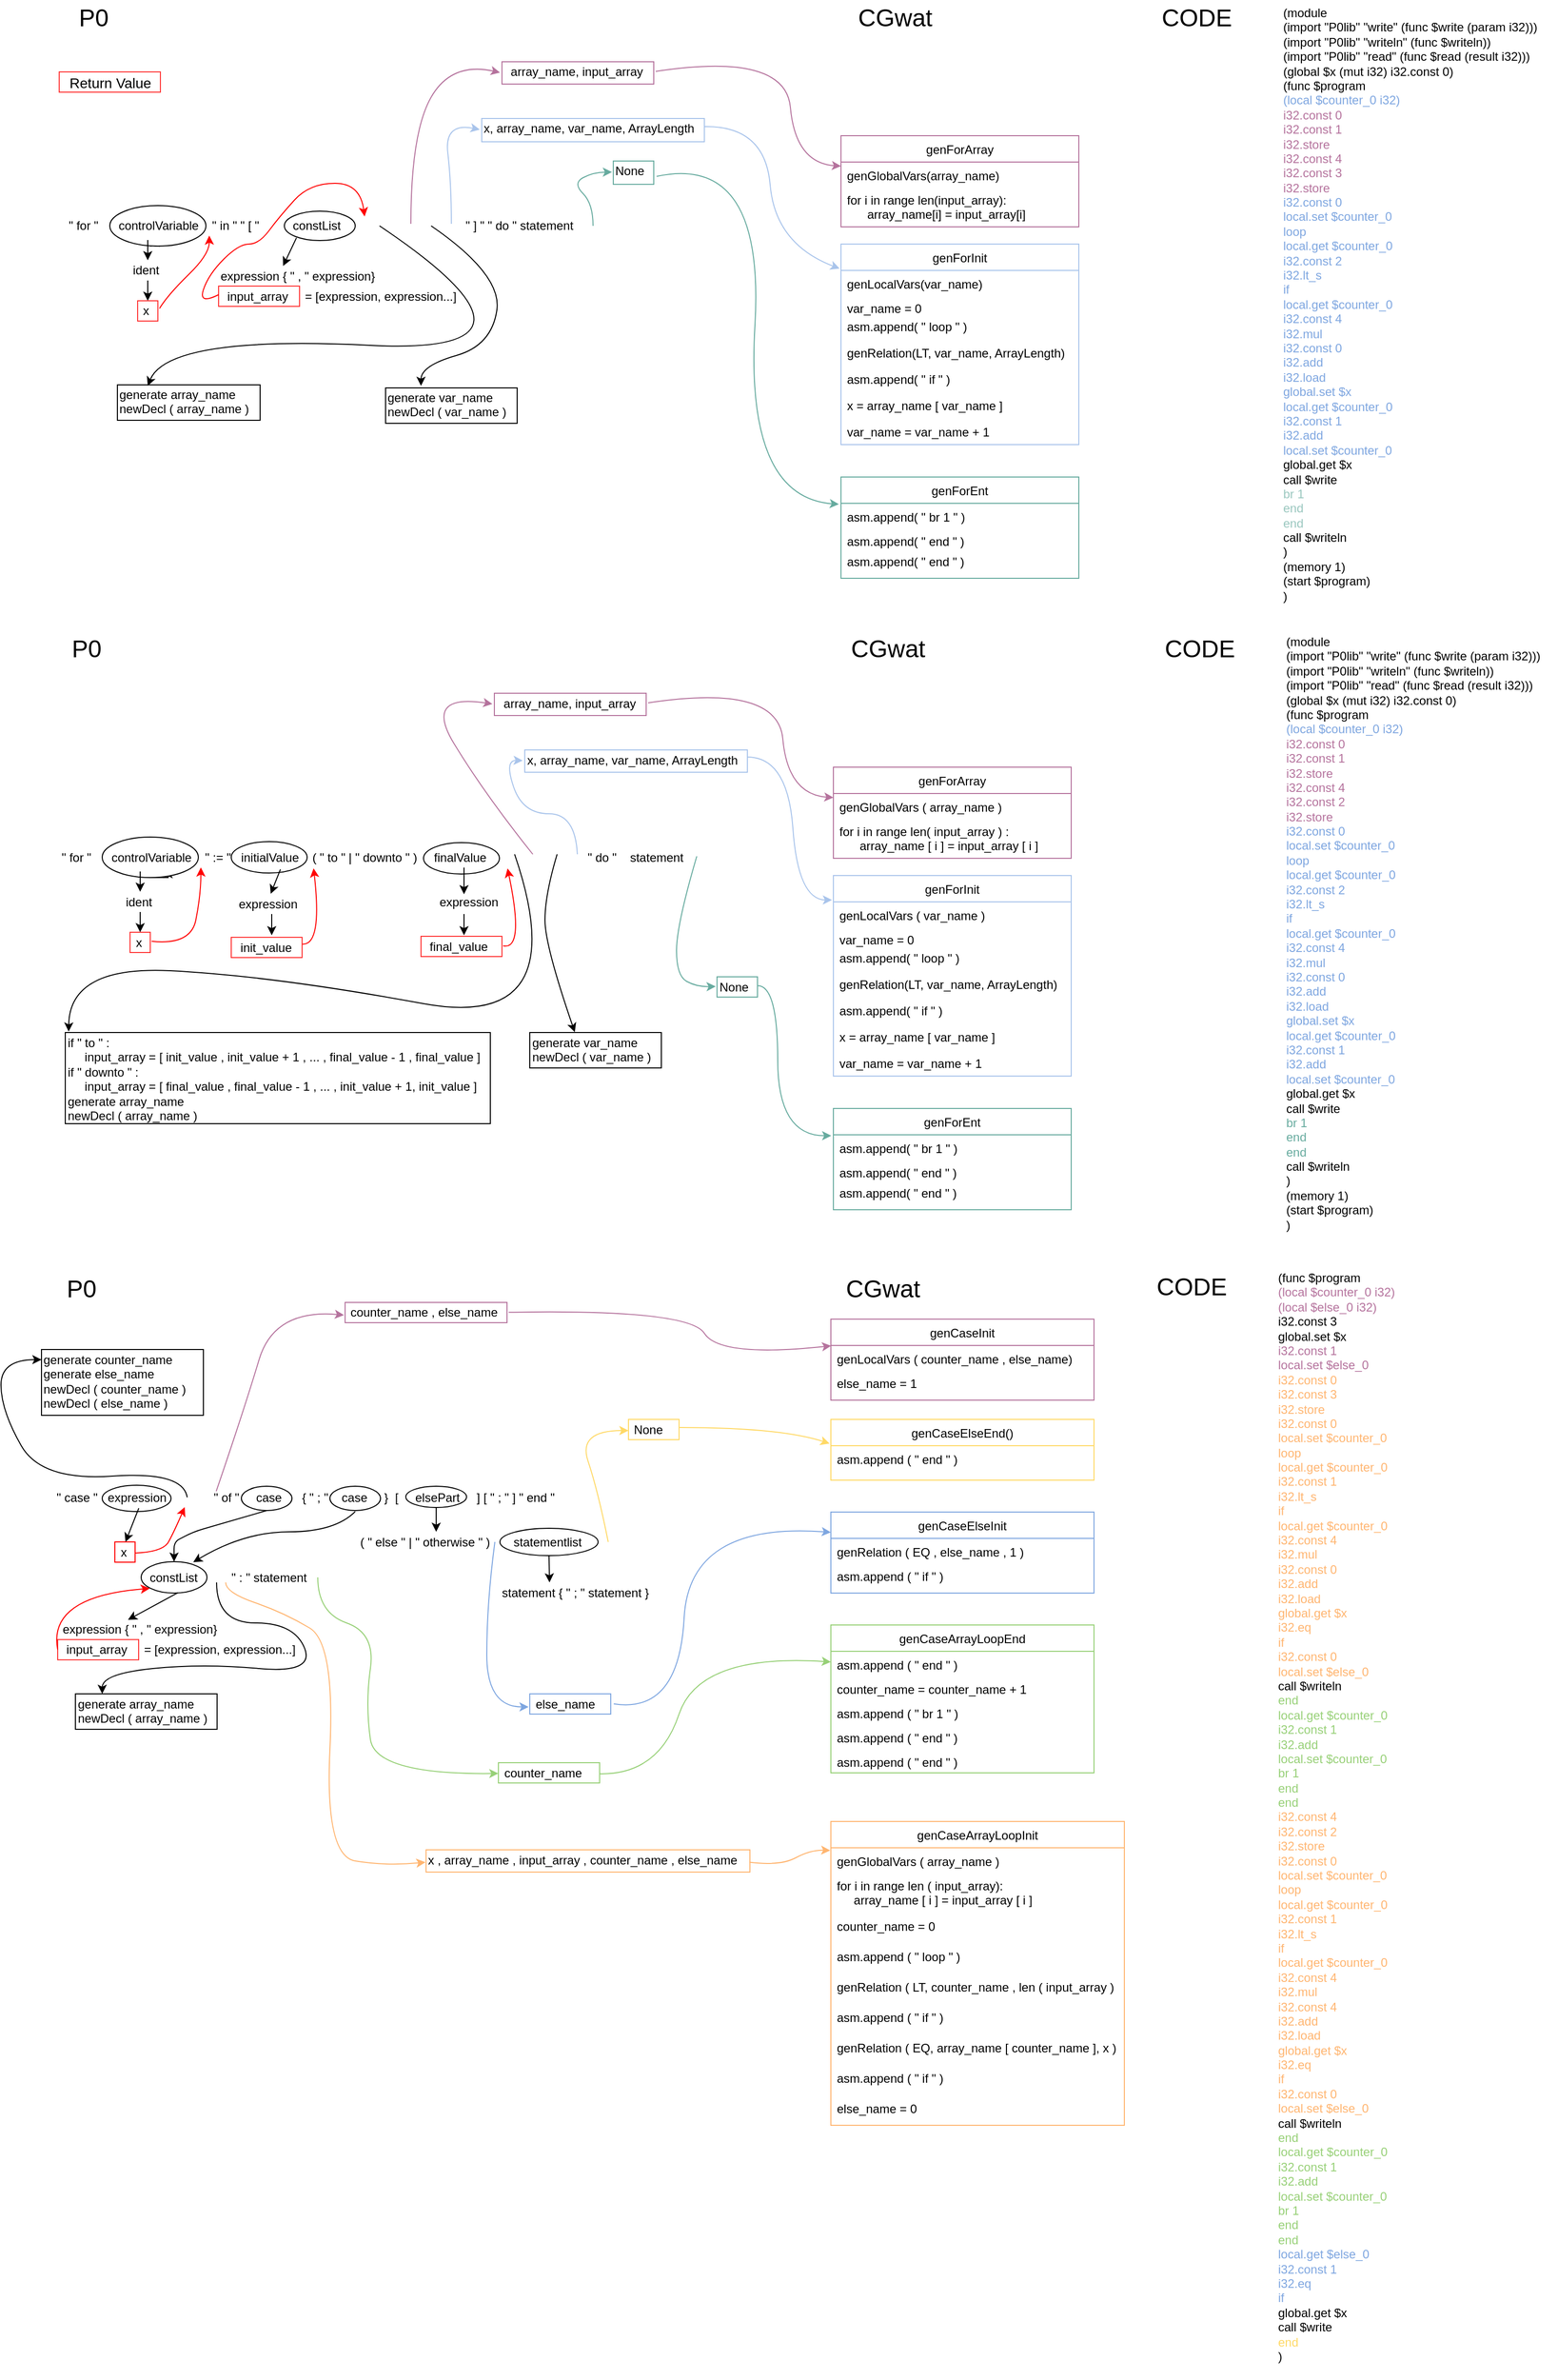 <mxfile version="10.6.0" type="device"><diagram id="FHYBIKVDS2QWFvswCnX4" name="Page-1"><mxGraphModel dx="2038" dy="1962" grid="1" gridSize="10" guides="1" tooltips="1" connect="1" arrows="1" fold="1" page="1" pageScale="1" pageWidth="850" pageHeight="1100" math="0" shadow="0"><root><mxCell id="0"/><mxCell id="1" parent="0"/><mxCell id="kduQ57uCD-wY5YsyfF2N-262" value="" style="ellipse;whiteSpace=wrap;html=1;shadow=0;strokeColor=#000000;fillColor=#FFFFFF;" vertex="1" parent="1"><mxGeometry x="548" y="1508" width="97" height="27" as="geometry"/></mxCell><mxCell id="kduQ57uCD-wY5YsyfF2N-253" value="" style="ellipse;whiteSpace=wrap;html=1;shadow=0;strokeColor=#000000;fillColor=#FFFFFF;" vertex="1" parent="1"><mxGeometry x="455" y="1466.5" width="60" height="21" as="geometry"/></mxCell><mxCell id="kduQ57uCD-wY5YsyfF2N-240" value="" style="ellipse;whiteSpace=wrap;html=1;shadow=0;strokeColor=#000000;fillColor=#FFFFFF;" vertex="1" parent="1"><mxGeometry x="380" y="1466.5" width="50" height="24" as="geometry"/></mxCell><mxCell id="kduQ57uCD-wY5YsyfF2N-193" value="" style="ellipse;whiteSpace=wrap;html=1;shadow=0;strokeColor=#000000;fillColor=#FFFFFF;" vertex="1" parent="1"><mxGeometry x="193.5" y="1541" width="65" height="31" as="geometry"/></mxCell><mxCell id="kduQ57uCD-wY5YsyfF2N-189" value="" style="ellipse;whiteSpace=wrap;html=1;shadow=0;strokeColor=#000000;fillColor=#FFFFFF;" vertex="1" parent="1"><mxGeometry x="292.5" y="1466.5" width="50" height="24" as="geometry"/></mxCell><mxCell id="kduQ57uCD-wY5YsyfF2N-186" value="" style="ellipse;whiteSpace=wrap;html=1;" vertex="1" parent="1"><mxGeometry x="155" y="1465.5" width="68" height="26" as="geometry"/></mxCell><mxCell id="kduQ57uCD-wY5YsyfF2N-110" value="" style="ellipse;whiteSpace=wrap;html=1;shadow=0;strokeColor=#000000;fillColor=#FFFFFF;" vertex="1" parent="1"><mxGeometry x="472.5" y="831" width="75" height="31" as="geometry"/></mxCell><mxCell id="kduQ57uCD-wY5YsyfF2N-109" value="" style="ellipse;whiteSpace=wrap;html=1;shadow=0;strokeColor=#000000;fillColor=#FFFFFF;" vertex="1" parent="1"><mxGeometry x="282.5" y="830" width="75" height="31" as="geometry"/></mxCell><mxCell id="kduQ57uCD-wY5YsyfF2N-16" value="" style="ellipse;whiteSpace=wrap;html=1;fillColor=#FFFFFF;" vertex="1" parent="1"><mxGeometry x="335" y="207.5" width="70" height="29" as="geometry"/></mxCell><mxCell id="kduQ57uCD-wY5YsyfF2N-15" style="edgeStyle=orthogonalEdgeStyle;rounded=0;orthogonalLoop=1;jettySize=auto;html=1;exitX=0.5;exitY=1;exitDx=0;exitDy=0;entryX=0.171;entryY=1.079;entryDx=0;entryDy=0;entryPerimeter=0;" edge="1" parent="1" source="kduQ57uCD-wY5YsyfF2N-14" target="kduQ57uCD-wY5YsyfF2N-2"><mxGeometry relative="1" as="geometry"/></mxCell><mxCell id="kduQ57uCD-wY5YsyfF2N-14" value="" style="ellipse;whiteSpace=wrap;html=1;fillColor=#FFFFFF;" vertex="1" parent="1"><mxGeometry x="162.5" y="202" width="95" height="40" as="geometry"/></mxCell><mxCell id="kduQ57uCD-wY5YsyfF2N-1" value="&lt;font style=&quot;font-size: 24px&quot;&gt;P0&lt;br&gt;&lt;/font&gt;&lt;br&gt;" style="text;html=1;resizable=0;points=[];autosize=1;align=left;verticalAlign=top;spacingTop=-4;" vertex="1" parent="1"><mxGeometry x="130" y="-0.5" width="40" height="30" as="geometry"/></mxCell><mxCell id="kduQ57uCD-wY5YsyfF2N-2" value="&quot; for &quot;&amp;nbsp; &amp;nbsp; &amp;nbsp; controlVariable&amp;nbsp; &amp;nbsp; &quot; in &quot; &quot; [ &quot;&amp;nbsp; &amp;nbsp; &amp;nbsp; &amp;nbsp; &amp;nbsp; constList&amp;nbsp; &amp;nbsp; &amp;nbsp; &amp;nbsp; &amp;nbsp; &amp;nbsp; &amp;nbsp; &amp;nbsp; &amp;nbsp; &amp;nbsp; &amp;nbsp; &amp;nbsp; &amp;nbsp; &amp;nbsp; &amp;nbsp; &amp;nbsp; &amp;nbsp; &amp;nbsp; &amp;nbsp;&quot; ] &quot; &quot; do &quot; statement" style="text;html=1;resizable=0;points=[];autosize=1;align=left;verticalAlign=top;spacingTop=-4;" vertex="1" parent="1"><mxGeometry x="120" y="212" width="510" height="20" as="geometry"/></mxCell><mxCell id="kduQ57uCD-wY5YsyfF2N-4" value="" style="endArrow=classic;html=1;" edge="1" parent="1"><mxGeometry width="50" height="50" relative="1" as="geometry"><mxPoint x="200" y="236" as="sourcePoint"/><mxPoint x="200" y="256" as="targetPoint"/></mxGeometry></mxCell><mxCell id="kduQ57uCD-wY5YsyfF2N-5" value="&amp;nbsp;ident" style="text;html=1;resizable=0;points=[];autosize=1;align=left;verticalAlign=top;spacingTop=-4;fillColor=#FFFFFF;" vertex="1" parent="1"><mxGeometry x="180" y="256" width="40" height="20" as="geometry"/></mxCell><mxCell id="kduQ57uCD-wY5YsyfF2N-8" value="" style="endArrow=classic;html=1;" edge="1" parent="1"><mxGeometry width="50" height="50" relative="1" as="geometry"><mxPoint x="200" y="276" as="sourcePoint"/><mxPoint x="200" y="296" as="targetPoint"/></mxGeometry></mxCell><mxCell id="kduQ57uCD-wY5YsyfF2N-9" value="&amp;nbsp;x" style="text;html=1;resizable=0;points=[];autosize=1;align=left;verticalAlign=top;spacingTop=-4;fillColor=#FFFFFF;strokeColor=#FF3333;" vertex="1" parent="1"><mxGeometry x="190" y="296" width="20" height="20" as="geometry"/></mxCell><mxCell id="kduQ57uCD-wY5YsyfF2N-10" value="&lt;font style=&quot;font-size: 14px&quot;&gt;&amp;nbsp; Return Value&lt;/font&gt;&lt;br&gt;" style="text;html=1;resizable=0;points=[];autosize=1;align=left;verticalAlign=top;spacingTop=-4;fillColor=#FFFFFF;strokeColor=#FF3333;" vertex="1" parent="1"><mxGeometry x="112.5" y="70" width="100" height="20" as="geometry"/></mxCell><mxCell id="kduQ57uCD-wY5YsyfF2N-12" value="" style="endArrow=classic;html=1;exitX=0.445;exitY=1.09;exitDx=0;exitDy=0;exitPerimeter=0;entryX=0.375;entryY=0.008;entryDx=0;entryDy=0;entryPerimeter=0;" edge="1" parent="1" source="kduQ57uCD-wY5YsyfF2N-2" target="kduQ57uCD-wY5YsyfF2N-13"><mxGeometry width="50" height="50" relative="1" as="geometry"><mxPoint x="410" y="232" as="sourcePoint"/><mxPoint x="360" y="246" as="targetPoint"/></mxGeometry></mxCell><mxCell id="kduQ57uCD-wY5YsyfF2N-13" value="expression { &quot; , &quot; expression}" style="text;html=1;resizable=0;points=[];autosize=1;align=left;verticalAlign=top;spacingTop=-4;" vertex="1" parent="1"><mxGeometry x="270" y="261.5" width="170" height="20" as="geometry"/></mxCell><mxCell id="kduQ57uCD-wY5YsyfF2N-18" value="&amp;nbsp; input_array" style="text;html=1;resizable=0;points=[];autosize=1;align=left;verticalAlign=top;spacingTop=-4;fillColor=#FFFFFF;strokeColor=#FF3333;" vertex="1" parent="1"><mxGeometry x="270" y="281.5" width="80" height="20" as="geometry"/></mxCell><mxCell id="kduQ57uCD-wY5YsyfF2N-19" value="&amp;nbsp;= [expression, expression...]" style="text;html=1;resizable=0;points=[];autosize=1;align=left;verticalAlign=top;spacingTop=-4;" vertex="1" parent="1"><mxGeometry x="350" y="281.5" width="170" height="20" as="geometry"/></mxCell><mxCell id="kduQ57uCD-wY5YsyfF2N-21" value="&lt;font style=&quot;font-size: 24px&quot;&gt;CGwat&lt;/font&gt;" style="text;html=1;resizable=0;points=[];autosize=1;align=left;verticalAlign=top;spacingTop=-4;" vertex="1" parent="1"><mxGeometry x="900" y="-0.5" width="90" height="20" as="geometry"/></mxCell><mxCell id="kduQ57uCD-wY5YsyfF2N-22" value="" style="curved=1;endArrow=classic;html=1;strokeColor=#B5739D;fillColor=#FF0000;entryX=-0.013;entryY=0.483;entryDx=0;entryDy=0;entryPerimeter=0;" edge="1" parent="1" target="kduQ57uCD-wY5YsyfF2N-23"><mxGeometry width="50" height="50" relative="1" as="geometry"><mxPoint x="460" y="220" as="sourcePoint"/><mxPoint x="550" y="130" as="targetPoint"/><Array as="points"><mxPoint x="460" y="130"/><mxPoint x="500" y="60"/></Array></mxGeometry></mxCell><mxCell id="kduQ57uCD-wY5YsyfF2N-23" value="&amp;nbsp; array_name, input_array&lt;br&gt;" style="text;html=1;resizable=0;points=[];autosize=1;align=left;verticalAlign=top;spacingTop=-4;strokeColor=#B5739D;" vertex="1" parent="1"><mxGeometry x="550" y="60" width="150" height="22" as="geometry"/></mxCell><mxCell id="kduQ57uCD-wY5YsyfF2N-24" value="" style="curved=1;endArrow=classic;html=1;strokeColor=#B5739D;fillColor=#FF0000;exitX=1.013;exitY=0.433;exitDx=0;exitDy=0;exitPerimeter=0;" edge="1" parent="1" source="kduQ57uCD-wY5YsyfF2N-23" target="kduQ57uCD-wY5YsyfF2N-26"><mxGeometry width="50" height="50" relative="1" as="geometry"><mxPoint x="702" y="40" as="sourcePoint"/><mxPoint x="882" y="130" as="targetPoint"/><Array as="points"><mxPoint x="830" y="50"/><mxPoint x="840" y="160"/></Array></mxGeometry></mxCell><mxCell id="kduQ57uCD-wY5YsyfF2N-25" value="genForArray" style="swimlane;fontStyle=0;childLayout=stackLayout;horizontal=1;startSize=26;fillColor=none;horizontalStack=0;resizeParent=1;resizeParentMax=0;resizeLast=0;collapsible=1;marginBottom=0;strokeColor=#B5739D;" vertex="1" parent="1"><mxGeometry x="885" y="133" width="235" height="90" as="geometry"/></mxCell><mxCell id="kduQ57uCD-wY5YsyfF2N-26" value="genGlobalVars(array_name)" style="text;strokeColor=none;fillColor=none;align=left;verticalAlign=top;spacingLeft=4;spacingRight=4;overflow=hidden;rotatable=0;points=[[0,0.5],[1,0.5]];portConstraint=eastwest;" vertex="1" parent="kduQ57uCD-wY5YsyfF2N-25"><mxGeometry y="26" width="235" height="24" as="geometry"/></mxCell><mxCell id="kduQ57uCD-wY5YsyfF2N-27" value="for i in range len(input_array):&#10;      array_name[i] = input_array[i]" style="text;strokeColor=none;fillColor=none;align=left;verticalAlign=top;spacingLeft=4;spacingRight=4;overflow=hidden;rotatable=0;points=[[0,0.5],[1,0.5]];portConstraint=eastwest;" vertex="1" parent="kduQ57uCD-wY5YsyfF2N-25"><mxGeometry y="50" width="235" height="40" as="geometry"/></mxCell><mxCell id="kduQ57uCD-wY5YsyfF2N-31" value="genForInit" style="swimlane;fontStyle=0;childLayout=stackLayout;horizontal=1;startSize=26;fillColor=none;horizontalStack=0;resizeParent=1;resizeParentMax=0;resizeLast=0;collapsible=1;marginBottom=0;strokeColor=#A9C4EB;" vertex="1" parent="1"><mxGeometry x="885" y="240" width="235" height="198" as="geometry"><mxRectangle x="220" y="377" width="90" height="26" as="alternateBounds"/></mxGeometry></mxCell><mxCell id="kduQ57uCD-wY5YsyfF2N-32" value="genLocalVars(var_name)" style="text;strokeColor=none;fillColor=none;align=left;verticalAlign=top;spacingLeft=4;spacingRight=4;overflow=hidden;rotatable=0;points=[[0,0.5],[1,0.5]];portConstraint=eastwest;" vertex="1" parent="kduQ57uCD-wY5YsyfF2N-31"><mxGeometry y="26" width="235" height="24" as="geometry"/></mxCell><mxCell id="kduQ57uCD-wY5YsyfF2N-33" value="var_name = 0" style="text;strokeColor=none;fillColor=none;align=left;verticalAlign=top;spacingLeft=4;spacingRight=4;overflow=hidden;rotatable=0;points=[[0,0.5],[1,0.5]];portConstraint=eastwest;" vertex="1" parent="kduQ57uCD-wY5YsyfF2N-31"><mxGeometry y="50" width="235" height="18" as="geometry"/></mxCell><mxCell id="kduQ57uCD-wY5YsyfF2N-34" value="asm.append( &quot; loop &quot; )" style="text;strokeColor=none;fillColor=none;align=left;verticalAlign=top;spacingLeft=4;spacingRight=4;overflow=hidden;rotatable=0;points=[[0,0.5],[1,0.5]];portConstraint=eastwest;" vertex="1" parent="kduQ57uCD-wY5YsyfF2N-31"><mxGeometry y="68" width="235" height="26" as="geometry"/></mxCell><mxCell id="kduQ57uCD-wY5YsyfF2N-45" value="genRelation(LT, var_name, ArrayLength)" style="text;strokeColor=none;fillColor=none;align=left;verticalAlign=top;spacingLeft=4;spacingRight=4;overflow=hidden;rotatable=0;points=[[0,0.5],[1,0.5]];portConstraint=eastwest;" vertex="1" parent="kduQ57uCD-wY5YsyfF2N-31"><mxGeometry y="94" width="235" height="26" as="geometry"/></mxCell><mxCell id="kduQ57uCD-wY5YsyfF2N-39" value="asm.append( &quot; if &quot; )" style="text;strokeColor=none;fillColor=none;align=left;verticalAlign=top;spacingLeft=4;spacingRight=4;overflow=hidden;rotatable=0;points=[[0,0.5],[1,0.5]];portConstraint=eastwest;" vertex="1" parent="kduQ57uCD-wY5YsyfF2N-31"><mxGeometry y="120" width="235" height="26" as="geometry"/></mxCell><mxCell id="kduQ57uCD-wY5YsyfF2N-57" value="x = array_name [ var_name ]" style="text;strokeColor=none;fillColor=none;align=left;verticalAlign=top;spacingLeft=4;spacingRight=4;overflow=hidden;rotatable=0;points=[[0,0.5],[1,0.5]];portConstraint=eastwest;" vertex="1" parent="kduQ57uCD-wY5YsyfF2N-31"><mxGeometry y="146" width="235" height="26" as="geometry"/></mxCell><mxCell id="kduQ57uCD-wY5YsyfF2N-46" value="var_name = var_name + 1" style="text;strokeColor=none;fillColor=none;align=left;verticalAlign=top;spacingLeft=4;spacingRight=4;overflow=hidden;rotatable=0;points=[[0,0.5],[1,0.5]];portConstraint=eastwest;" vertex="1" parent="kduQ57uCD-wY5YsyfF2N-31"><mxGeometry y="172" width="235" height="26" as="geometry"/></mxCell><mxCell id="kduQ57uCD-wY5YsyfF2N-35" value="" style="curved=1;endArrow=classic;html=1;strokeColor=#A9C4EB;fillColor=#FF0000;entryX=-0.009;entryY=0.475;entryDx=0;entryDy=0;entryPerimeter=0;" edge="1" parent="1" target="kduQ57uCD-wY5YsyfF2N-36"><mxGeometry width="50" height="50" relative="1" as="geometry"><mxPoint x="500" y="220" as="sourcePoint"/><mxPoint x="527" y="110" as="targetPoint"/><Array as="points"><mxPoint x="500" y="180"/><mxPoint x="493" y="120"/></Array></mxGeometry></mxCell><mxCell id="kduQ57uCD-wY5YsyfF2N-36" value="x, array_name, var_name, ArrayLength" style="text;html=1;resizable=0;points=[];autosize=1;align=left;verticalAlign=top;spacingTop=-4;strokeColor=#A9C4EB;" vertex="1" parent="1"><mxGeometry x="530" y="116" width="220" height="23" as="geometry"/></mxCell><mxCell id="kduQ57uCD-wY5YsyfF2N-37" value="" style="curved=1;endArrow=classic;html=1;strokeColor=#A9C4EB;fillColor=#FF0000;exitX=1.001;exitY=0.35;exitDx=0;exitDy=0;exitPerimeter=0;entryX=-0.006;entryY=-0.076;entryDx=0;entryDy=0;entryPerimeter=0;" edge="1" parent="1" source="kduQ57uCD-wY5YsyfF2N-36" target="kduQ57uCD-wY5YsyfF2N-32"><mxGeometry width="50" height="50" relative="1" as="geometry"><mxPoint x="380" y="466" as="sourcePoint"/><mxPoint x="880" y="260" as="targetPoint"/><Array as="points"><mxPoint x="810" y="123"/><mxPoint x="820" y="240"/></Array></mxGeometry></mxCell><mxCell id="kduQ57uCD-wY5YsyfF2N-47" value="" style="curved=1;endArrow=classic;html=1;strokeColor=#67AB9F;fillColor=#FF0000;entryX=-0.033;entryY=0.475;entryDx=0;entryDy=0;entryPerimeter=0;" edge="1" parent="1" target="kduQ57uCD-wY5YsyfF2N-48"><mxGeometry width="50" height="50" relative="1" as="geometry"><mxPoint x="640" y="222" as="sourcePoint"/><mxPoint x="550" y="120" as="targetPoint"/><Array as="points"><mxPoint x="640" y="200"/><mxPoint x="620" y="180"/><mxPoint x="640" y="169"/></Array></mxGeometry></mxCell><mxCell id="kduQ57uCD-wY5YsyfF2N-48" value="None" style="text;html=1;resizable=0;points=[];autosize=1;align=left;verticalAlign=top;spacingTop=-4;strokeColor=#67AB9F;" vertex="1" parent="1"><mxGeometry x="660" y="158" width="40" height="23" as="geometry"/></mxCell><mxCell id="kduQ57uCD-wY5YsyfF2N-49" value="" style="curved=1;endArrow=classic;html=1;strokeColor=#67AB9F;fillColor=#FF0000;entryX=-0.009;entryY=0.038;entryDx=0;entryDy=0;entryPerimeter=0;exitX=1.071;exitY=0.658;exitDx=0;exitDy=0;exitPerimeter=0;" edge="1" parent="1" source="kduQ57uCD-wY5YsyfF2N-48" target="kduQ57uCD-wY5YsyfF2N-51"><mxGeometry width="50" height="50" relative="1" as="geometry"><mxPoint x="750" y="377" as="sourcePoint"/><mxPoint x="800" y="327" as="targetPoint"/><Array as="points"><mxPoint x="810" y="150"/><mxPoint x="790" y="490"/></Array></mxGeometry></mxCell><mxCell id="kduQ57uCD-wY5YsyfF2N-50" value="genForEnt" style="swimlane;fontStyle=0;childLayout=stackLayout;horizontal=1;startSize=26;fillColor=none;horizontalStack=0;resizeParent=1;resizeParentMax=0;resizeLast=0;collapsible=1;marginBottom=0;strokeColor=#67AB9F;" vertex="1" parent="1"><mxGeometry x="885" y="470" width="235" height="100" as="geometry"/></mxCell><mxCell id="kduQ57uCD-wY5YsyfF2N-51" value="asm.append( &quot; br 1 &quot; )" style="text;strokeColor=none;fillColor=none;align=left;verticalAlign=top;spacingLeft=4;spacingRight=4;overflow=hidden;rotatable=0;points=[[0,0.5],[1,0.5]];portConstraint=eastwest;" vertex="1" parent="kduQ57uCD-wY5YsyfF2N-50"><mxGeometry y="26" width="235" height="24" as="geometry"/></mxCell><mxCell id="kduQ57uCD-wY5YsyfF2N-52" value="asm.append( &quot; end &quot; )" style="text;strokeColor=none;fillColor=none;align=left;verticalAlign=top;spacingLeft=4;spacingRight=4;overflow=hidden;rotatable=0;points=[[0,0.5],[1,0.5]];portConstraint=eastwest;" vertex="1" parent="kduQ57uCD-wY5YsyfF2N-50"><mxGeometry y="50" width="235" height="20" as="geometry"/></mxCell><mxCell id="kduQ57uCD-wY5YsyfF2N-53" value="asm.append( &quot; end &quot; )" style="text;strokeColor=none;fillColor=none;align=left;verticalAlign=top;spacingLeft=4;spacingRight=4;overflow=hidden;rotatable=0;points=[[0,0.5],[1,0.5]];portConstraint=eastwest;" vertex="1" parent="kduQ57uCD-wY5YsyfF2N-50"><mxGeometry y="70" width="235" height="30" as="geometry"/></mxCell><mxCell id="kduQ57uCD-wY5YsyfF2N-54" value="&lt;font style=&quot;font-size: 24px&quot;&gt;CODE&lt;/font&gt;" style="text;html=1;resizable=0;points=[];autosize=1;align=left;verticalAlign=top;spacingTop=-4;" vertex="1" parent="1"><mxGeometry x="1200" y="-0.5" width="80" height="20" as="geometry"/></mxCell><mxCell id="kduQ57uCD-wY5YsyfF2N-55" value="&lt;div&gt;(module&lt;/div&gt;&lt;div&gt;(import &quot;P0lib&quot; &quot;write&quot; (func $write (param i32)))&lt;/div&gt;&lt;div&gt;(import &quot;P0lib&quot; &quot;writeln&quot; (func $writeln))&lt;/div&gt;&lt;div&gt;(import &quot;P0lib&quot; &quot;read&quot; (func $read (result i32)))&lt;/div&gt;&lt;div&gt;(global $x (mut i32) i32.const 0)&lt;/div&gt;&lt;div&gt;(func $program&lt;/div&gt;&lt;div&gt;&lt;font color=&quot;#7ea6e0&quot;&gt;(local $counter_0 i32)&lt;/font&gt;&lt;/div&gt;&lt;div&gt;&lt;font color=&quot;#b5739d&quot;&gt;i32.const 0&lt;/font&gt;&lt;/div&gt;&lt;div&gt;&lt;font color=&quot;#b5739d&quot;&gt;i32.const 1&lt;/font&gt;&lt;/div&gt;&lt;div&gt;&lt;font color=&quot;#b5739d&quot;&gt;i32.store&lt;/font&gt;&lt;/div&gt;&lt;div&gt;&lt;font color=&quot;#b5739d&quot;&gt;i32.const 4&lt;/font&gt;&lt;/div&gt;&lt;div&gt;&lt;font color=&quot;#b5739d&quot;&gt;i32.const 3&lt;/font&gt;&lt;/div&gt;&lt;div&gt;&lt;font color=&quot;#b5739d&quot;&gt;i32.store&lt;/font&gt;&lt;/div&gt;&lt;div&gt;&lt;font color=&quot;#7ea6e0&quot;&gt;i32.const 0&lt;/font&gt;&lt;/div&gt;&lt;div&gt;&lt;font color=&quot;#7ea6e0&quot;&gt;local.set $counter_0&lt;/font&gt;&lt;/div&gt;&lt;div&gt;&lt;font color=&quot;#7ea6e0&quot;&gt;loop&lt;/font&gt;&lt;/div&gt;&lt;div&gt;&lt;font color=&quot;#7ea6e0&quot;&gt;local.get $counter_0&lt;/font&gt;&lt;/div&gt;&lt;div&gt;&lt;font color=&quot;#7ea6e0&quot;&gt;i32.const 2&lt;/font&gt;&lt;/div&gt;&lt;div&gt;&lt;font color=&quot;#7ea6e0&quot;&gt;i32.lt_s&lt;/font&gt;&lt;/div&gt;&lt;div&gt;&lt;font color=&quot;#7ea6e0&quot;&gt;if&lt;/font&gt;&lt;/div&gt;&lt;div&gt;&lt;font color=&quot;#7ea6e0&quot;&gt;local.get $counter_0&lt;/font&gt;&lt;/div&gt;&lt;div&gt;&lt;font color=&quot;#7ea6e0&quot;&gt;i32.const 4&lt;/font&gt;&lt;/div&gt;&lt;div&gt;&lt;font color=&quot;#7ea6e0&quot;&gt;i32.mul&lt;/font&gt;&lt;/div&gt;&lt;div&gt;&lt;font color=&quot;#7ea6e0&quot;&gt;i32.const 0&lt;/font&gt;&lt;/div&gt;&lt;div&gt;&lt;font color=&quot;#7ea6e0&quot;&gt;i32.add&lt;/font&gt;&lt;/div&gt;&lt;div&gt;&lt;font color=&quot;#7ea6e0&quot;&gt;i32.load&lt;/font&gt;&lt;/div&gt;&lt;div&gt;&lt;font color=&quot;#7ea6e0&quot;&gt;global.set $x&lt;/font&gt;&lt;/div&gt;&lt;div&gt;&lt;font color=&quot;#7ea6e0&quot;&gt;local.get $counter_0&lt;/font&gt;&lt;/div&gt;&lt;div&gt;&lt;font color=&quot;#7ea6e0&quot;&gt;i32.const 1&lt;/font&gt;&lt;/div&gt;&lt;div&gt;&lt;font color=&quot;#7ea6e0&quot;&gt;i32.add&lt;/font&gt;&lt;/div&gt;&lt;div&gt;&lt;font color=&quot;#7ea6e0&quot;&gt;local.set $counter_0&lt;/font&gt;&lt;/div&gt;&lt;div&gt;global.get $x&lt;/div&gt;&lt;div&gt;call $write&lt;/div&gt;&lt;div&gt;&lt;font color=&quot;#9ac7bf&quot;&gt;br 1&lt;/font&gt;&lt;/div&gt;&lt;div&gt;&lt;font color=&quot;#9ac7bf&quot;&gt;end&lt;/font&gt;&lt;/div&gt;&lt;div&gt;&lt;font color=&quot;#9ac7bf&quot;&gt;end&lt;/font&gt;&lt;/div&gt;&lt;div&gt;call $writeln&lt;/div&gt;&lt;div&gt;)&lt;/div&gt;&lt;div&gt;(memory 1)&lt;/div&gt;&lt;div&gt;(start $program)&lt;/div&gt;&lt;div&gt;)&lt;/div&gt;" style="text;html=1;resizable=0;points=[];autosize=1;align=left;verticalAlign=top;spacingTop=-4;shadow=0;" vertex="1" parent="1"><mxGeometry x="1320" y="1.5" width="270" height="580" as="geometry"/></mxCell><mxCell id="kduQ57uCD-wY5YsyfF2N-59" style="edgeStyle=orthogonalEdgeStyle;rounded=0;orthogonalLoop=1;jettySize=auto;html=1;exitX=0.5;exitY=1;exitDx=0;exitDy=0;entryX=0.171;entryY=1.079;entryDx=0;entryDy=0;entryPerimeter=0;" edge="1" parent="1" source="kduQ57uCD-wY5YsyfF2N-60" target="kduQ57uCD-wY5YsyfF2N-62"><mxGeometry relative="1" as="geometry"/></mxCell><mxCell id="kduQ57uCD-wY5YsyfF2N-60" value="" style="ellipse;whiteSpace=wrap;html=1;fillColor=#FFFFFF;" vertex="1" parent="1"><mxGeometry x="155" y="825.5" width="95" height="40" as="geometry"/></mxCell><mxCell id="kduQ57uCD-wY5YsyfF2N-61" value="&lt;font style=&quot;font-size: 24px&quot;&gt;P0&lt;br&gt;&lt;/font&gt;&lt;br&gt;" style="text;html=1;resizable=0;points=[];autosize=1;align=left;verticalAlign=top;spacingTop=-4;" vertex="1" parent="1"><mxGeometry x="122.5" y="623" width="40" height="30" as="geometry"/></mxCell><mxCell id="kduQ57uCD-wY5YsyfF2N-62" value="&quot; for &quot;&amp;nbsp; &amp;nbsp; &amp;nbsp; controlVariable&amp;nbsp; &amp;nbsp; &quot; := &quot;&amp;nbsp; &amp;nbsp;initialValue&amp;nbsp; &amp;nbsp; ( &quot; to &quot; | &quot; downto &quot; )&amp;nbsp; &amp;nbsp; &amp;nbsp;finalValue&amp;nbsp; &amp;nbsp; &amp;nbsp; &amp;nbsp; &amp;nbsp; &amp;nbsp; &amp;nbsp; &amp;nbsp; &amp;nbsp; &amp;nbsp; &amp;nbsp; &amp;nbsp; &amp;nbsp; &amp;nbsp; &amp;nbsp; &quot; do &quot;&amp;nbsp; &amp;nbsp; statement" style="text;html=1;resizable=0;points=[];autosize=1;align=left;verticalAlign=top;spacingTop=-4;" vertex="1" parent="1"><mxGeometry x="112.5" y="835.5" width="630" height="20" as="geometry"/></mxCell><mxCell id="kduQ57uCD-wY5YsyfF2N-63" value="" style="endArrow=classic;html=1;" edge="1" parent="1"><mxGeometry width="50" height="50" relative="1" as="geometry"><mxPoint x="192.5" y="859.5" as="sourcePoint"/><mxPoint x="192.5" y="879.5" as="targetPoint"/></mxGeometry></mxCell><mxCell id="kduQ57uCD-wY5YsyfF2N-64" value="&amp;nbsp;ident" style="text;html=1;resizable=0;points=[];autosize=1;align=left;verticalAlign=top;spacingTop=-4;fillColor=#FFFFFF;" vertex="1" parent="1"><mxGeometry x="172.5" y="879.5" width="40" height="20" as="geometry"/></mxCell><mxCell id="kduQ57uCD-wY5YsyfF2N-65" value="" style="endArrow=classic;html=1;" edge="1" parent="1"><mxGeometry width="50" height="50" relative="1" as="geometry"><mxPoint x="192.5" y="899.5" as="sourcePoint"/><mxPoint x="192.5" y="919.5" as="targetPoint"/></mxGeometry></mxCell><mxCell id="kduQ57uCD-wY5YsyfF2N-66" value="&amp;nbsp;x" style="text;html=1;resizable=0;points=[];autosize=1;align=left;verticalAlign=top;spacingTop=-4;fillColor=#FFFFFF;strokeColor=#FF3333;" vertex="1" parent="1"><mxGeometry x="182.5" y="919.5" width="20" height="20" as="geometry"/></mxCell><mxCell id="kduQ57uCD-wY5YsyfF2N-75" value="&lt;font style=&quot;font-size: 24px&quot;&gt;CGwat&lt;/font&gt;" style="text;html=1;resizable=0;points=[];autosize=1;align=left;verticalAlign=top;spacingTop=-4;" vertex="1" parent="1"><mxGeometry x="892.5" y="623" width="90" height="20" as="geometry"/></mxCell><mxCell id="kduQ57uCD-wY5YsyfF2N-76" value="" style="curved=1;endArrow=classic;html=1;strokeColor=#B5739D;fillColor=#FF0000;entryX=-0.013;entryY=0.483;entryDx=0;entryDy=0;entryPerimeter=0;" edge="1" parent="1" target="kduQ57uCD-wY5YsyfF2N-77"><mxGeometry width="50" height="50" relative="1" as="geometry"><mxPoint x="580.5" y="842.5" as="sourcePoint"/><mxPoint x="542.5" y="753.5" as="targetPoint"/><Array as="points"><mxPoint x="532.5" y="782.5"/><mxPoint x="472.5" y="683.5"/></Array></mxGeometry></mxCell><mxCell id="kduQ57uCD-wY5YsyfF2N-77" value="&amp;nbsp; array_name, input_array&lt;br&gt;" style="text;html=1;resizable=0;points=[];autosize=1;align=left;verticalAlign=top;spacingTop=-4;strokeColor=#B5739D;" vertex="1" parent="1"><mxGeometry x="542.5" y="683.5" width="150" height="22" as="geometry"/></mxCell><mxCell id="kduQ57uCD-wY5YsyfF2N-78" value="" style="curved=1;endArrow=classic;html=1;strokeColor=#B5739D;fillColor=#FF0000;exitX=1.013;exitY=0.433;exitDx=0;exitDy=0;exitPerimeter=0;" edge="1" parent="1" source="kduQ57uCD-wY5YsyfF2N-77" target="kduQ57uCD-wY5YsyfF2N-80"><mxGeometry width="50" height="50" relative="1" as="geometry"><mxPoint x="694.5" y="663.5" as="sourcePoint"/><mxPoint x="874.5" y="753.5" as="targetPoint"/><Array as="points"><mxPoint x="822.5" y="673.5"/><mxPoint x="832.5" y="783.5"/></Array></mxGeometry></mxCell><mxCell id="kduQ57uCD-wY5YsyfF2N-79" value="genForArray" style="swimlane;fontStyle=0;childLayout=stackLayout;horizontal=1;startSize=26;fillColor=none;horizontalStack=0;resizeParent=1;resizeParentMax=0;resizeLast=0;collapsible=1;marginBottom=0;strokeColor=#B5739D;" vertex="1" parent="1"><mxGeometry x="877.5" y="756.5" width="235" height="90" as="geometry"/></mxCell><mxCell id="kduQ57uCD-wY5YsyfF2N-80" value="genGlobalVars ( array_name )" style="text;strokeColor=none;fillColor=none;align=left;verticalAlign=top;spacingLeft=4;spacingRight=4;overflow=hidden;rotatable=0;points=[[0,0.5],[1,0.5]];portConstraint=eastwest;" vertex="1" parent="kduQ57uCD-wY5YsyfF2N-79"><mxGeometry y="26" width="235" height="24" as="geometry"/></mxCell><mxCell id="kduQ57uCD-wY5YsyfF2N-81" value="for i in range len( input_array ) :&#10;      array_name [ i ] = input_array [ i ] " style="text;strokeColor=none;fillColor=none;align=left;verticalAlign=top;spacingLeft=4;spacingRight=4;overflow=hidden;rotatable=0;points=[[0,0.5],[1,0.5]];portConstraint=eastwest;" vertex="1" parent="kduQ57uCD-wY5YsyfF2N-79"><mxGeometry y="50" width="235" height="40" as="geometry"/></mxCell><mxCell id="kduQ57uCD-wY5YsyfF2N-82" value="genForInit" style="swimlane;fontStyle=0;childLayout=stackLayout;horizontal=1;startSize=26;fillColor=none;horizontalStack=0;resizeParent=1;resizeParentMax=0;resizeLast=0;collapsible=1;marginBottom=0;strokeColor=#A9C4EB;" vertex="1" parent="1"><mxGeometry x="877.5" y="863.5" width="235" height="198" as="geometry"><mxRectangle x="220" y="377" width="90" height="26" as="alternateBounds"/></mxGeometry></mxCell><mxCell id="kduQ57uCD-wY5YsyfF2N-83" value="genLocalVars ( var_name )" style="text;strokeColor=none;fillColor=none;align=left;verticalAlign=top;spacingLeft=4;spacingRight=4;overflow=hidden;rotatable=0;points=[[0,0.5],[1,0.5]];portConstraint=eastwest;" vertex="1" parent="kduQ57uCD-wY5YsyfF2N-82"><mxGeometry y="26" width="235" height="24" as="geometry"/></mxCell><mxCell id="kduQ57uCD-wY5YsyfF2N-84" value="var_name = 0" style="text;strokeColor=none;fillColor=none;align=left;verticalAlign=top;spacingLeft=4;spacingRight=4;overflow=hidden;rotatable=0;points=[[0,0.5],[1,0.5]];portConstraint=eastwest;" vertex="1" parent="kduQ57uCD-wY5YsyfF2N-82"><mxGeometry y="50" width="235" height="18" as="geometry"/></mxCell><mxCell id="kduQ57uCD-wY5YsyfF2N-85" value="asm.append( &quot; loop &quot; )" style="text;strokeColor=none;fillColor=none;align=left;verticalAlign=top;spacingLeft=4;spacingRight=4;overflow=hidden;rotatable=0;points=[[0,0.5],[1,0.5]];portConstraint=eastwest;" vertex="1" parent="kduQ57uCD-wY5YsyfF2N-82"><mxGeometry y="68" width="235" height="26" as="geometry"/></mxCell><mxCell id="kduQ57uCD-wY5YsyfF2N-86" value="genRelation(LT, var_name, ArrayLength)" style="text;strokeColor=none;fillColor=none;align=left;verticalAlign=top;spacingLeft=4;spacingRight=4;overflow=hidden;rotatable=0;points=[[0,0.5],[1,0.5]];portConstraint=eastwest;" vertex="1" parent="kduQ57uCD-wY5YsyfF2N-82"><mxGeometry y="94" width="235" height="26" as="geometry"/></mxCell><mxCell id="kduQ57uCD-wY5YsyfF2N-87" value="asm.append( &quot; if &quot; )" style="text;strokeColor=none;fillColor=none;align=left;verticalAlign=top;spacingLeft=4;spacingRight=4;overflow=hidden;rotatable=0;points=[[0,0.5],[1,0.5]];portConstraint=eastwest;" vertex="1" parent="kduQ57uCD-wY5YsyfF2N-82"><mxGeometry y="120" width="235" height="26" as="geometry"/></mxCell><mxCell id="kduQ57uCD-wY5YsyfF2N-88" value="x = array_name [ var_name ]" style="text;strokeColor=none;fillColor=none;align=left;verticalAlign=top;spacingLeft=4;spacingRight=4;overflow=hidden;rotatable=0;points=[[0,0.5],[1,0.5]];portConstraint=eastwest;" vertex="1" parent="kduQ57uCD-wY5YsyfF2N-82"><mxGeometry y="146" width="235" height="26" as="geometry"/></mxCell><mxCell id="kduQ57uCD-wY5YsyfF2N-89" value="var_name = var_name + 1" style="text;strokeColor=none;fillColor=none;align=left;verticalAlign=top;spacingLeft=4;spacingRight=4;overflow=hidden;rotatable=0;points=[[0,0.5],[1,0.5]];portConstraint=eastwest;" vertex="1" parent="kduQ57uCD-wY5YsyfF2N-82"><mxGeometry y="172" width="235" height="26" as="geometry"/></mxCell><mxCell id="kduQ57uCD-wY5YsyfF2N-90" value="" style="curved=1;endArrow=classic;html=1;strokeColor=#A9C4EB;fillColor=#FF0000;entryX=-0.009;entryY=0.475;entryDx=0;entryDy=0;entryPerimeter=0;" edge="1" parent="1" target="kduQ57uCD-wY5YsyfF2N-91"><mxGeometry width="50" height="50" relative="1" as="geometry"><mxPoint x="624.5" y="842.5" as="sourcePoint"/><mxPoint x="519.5" y="733.5" as="targetPoint"/><Array as="points"><mxPoint x="622.5" y="802.5"/><mxPoint x="570.5" y="802.5"/><mxPoint x="552.5" y="749.5"/></Array></mxGeometry></mxCell><mxCell id="kduQ57uCD-wY5YsyfF2N-91" value="x, array_name, var_name, ArrayLength" style="text;html=1;resizable=0;points=[];autosize=1;align=left;verticalAlign=top;spacingTop=-4;strokeColor=#A9C4EB;" vertex="1" parent="1"><mxGeometry x="572.5" y="739.5" width="220" height="22" as="geometry"/></mxCell><mxCell id="kduQ57uCD-wY5YsyfF2N-92" value="" style="curved=1;endArrow=classic;html=1;strokeColor=#A9C4EB;fillColor=#FF0000;entryX=-0.006;entryY=-0.076;entryDx=0;entryDy=0;entryPerimeter=0;" edge="1" parent="1" target="kduQ57uCD-wY5YsyfF2N-83"><mxGeometry width="50" height="50" relative="1" as="geometry"><mxPoint x="792.5" y="746.5" as="sourcePoint"/><mxPoint x="872.5" y="883.5" as="targetPoint"/><Array as="points"><mxPoint x="832.5" y="746.5"/><mxPoint x="842.5" y="887.5"/></Array></mxGeometry></mxCell><mxCell id="kduQ57uCD-wY5YsyfF2N-93" value="" style="curved=1;endArrow=classic;html=1;strokeColor=#67AB9F;fillColor=#FF0000;entryX=-0.033;entryY=0.475;entryDx=0;entryDy=0;entryPerimeter=0;" edge="1" parent="1" target="kduQ57uCD-wY5YsyfF2N-94"><mxGeometry width="50" height="50" relative="1" as="geometry"><mxPoint x="742.5" y="844.5" as="sourcePoint"/><mxPoint x="542.5" y="743.5" as="targetPoint"/><Array as="points"><mxPoint x="722.5" y="912.5"/><mxPoint x="722.5" y="962.5"/><mxPoint x="742.5" y="973.5"/></Array></mxGeometry></mxCell><mxCell id="kduQ57uCD-wY5YsyfF2N-94" value="None" style="text;html=1;resizable=0;points=[];autosize=1;align=left;verticalAlign=top;spacingTop=-4;strokeColor=#67AB9F;" vertex="1" parent="1"><mxGeometry x="762.5" y="963.5" width="40" height="20" as="geometry"/></mxCell><mxCell id="kduQ57uCD-wY5YsyfF2N-95" value="" style="curved=1;endArrow=classic;html=1;strokeColor=#67AB9F;fillColor=#FF0000;entryX=-0.009;entryY=0.038;entryDx=0;entryDy=0;entryPerimeter=0;exitX=0.997;exitY=0.438;exitDx=0;exitDy=0;exitPerimeter=0;" edge="1" parent="1" source="kduQ57uCD-wY5YsyfF2N-94" target="kduQ57uCD-wY5YsyfF2N-97"><mxGeometry width="50" height="50" relative="1" as="geometry"><mxPoint x="772.5" y="982.5" as="sourcePoint"/><mxPoint x="792.5" y="950.5" as="targetPoint"/><Array as="points"><mxPoint x="822.5" y="971.5"/><mxPoint x="822.5" y="1120.5"/></Array></mxGeometry></mxCell><mxCell id="kduQ57uCD-wY5YsyfF2N-96" value="genForEnt" style="swimlane;fontStyle=0;childLayout=stackLayout;horizontal=1;startSize=26;fillColor=none;horizontalStack=0;resizeParent=1;resizeParentMax=0;resizeLast=0;collapsible=1;marginBottom=0;strokeColor=#67AB9F;" vertex="1" parent="1"><mxGeometry x="877.5" y="1093.5" width="235" height="100" as="geometry"/></mxCell><mxCell id="kduQ57uCD-wY5YsyfF2N-97" value="asm.append( &quot; br 1 &quot; )" style="text;strokeColor=none;fillColor=none;align=left;verticalAlign=top;spacingLeft=4;spacingRight=4;overflow=hidden;rotatable=0;points=[[0,0.5],[1,0.5]];portConstraint=eastwest;" vertex="1" parent="kduQ57uCD-wY5YsyfF2N-96"><mxGeometry y="26" width="235" height="24" as="geometry"/></mxCell><mxCell id="kduQ57uCD-wY5YsyfF2N-98" value="asm.append( &quot; end &quot; )" style="text;strokeColor=none;fillColor=none;align=left;verticalAlign=top;spacingLeft=4;spacingRight=4;overflow=hidden;rotatable=0;points=[[0,0.5],[1,0.5]];portConstraint=eastwest;" vertex="1" parent="kduQ57uCD-wY5YsyfF2N-96"><mxGeometry y="50" width="235" height="20" as="geometry"/></mxCell><mxCell id="kduQ57uCD-wY5YsyfF2N-99" value="asm.append( &quot; end &quot; )" style="text;strokeColor=none;fillColor=none;align=left;verticalAlign=top;spacingLeft=4;spacingRight=4;overflow=hidden;rotatable=0;points=[[0,0.5],[1,0.5]];portConstraint=eastwest;" vertex="1" parent="kduQ57uCD-wY5YsyfF2N-96"><mxGeometry y="70" width="235" height="30" as="geometry"/></mxCell><mxCell id="kduQ57uCD-wY5YsyfF2N-100" value="&lt;font style=&quot;font-size: 24px&quot;&gt;CODE&lt;/font&gt;" style="text;html=1;resizable=0;points=[];autosize=1;align=left;verticalAlign=top;spacingTop=-4;" vertex="1" parent="1"><mxGeometry x="1202.5" y="623" width="80" height="20" as="geometry"/></mxCell><mxCell id="kduQ57uCD-wY5YsyfF2N-101" value="&lt;div&gt;(module&lt;/div&gt;&lt;div&gt;(import &quot;P0lib&quot; &quot;write&quot; (func $write (param i32)))&lt;/div&gt;&lt;div&gt;(import &quot;P0lib&quot; &quot;writeln&quot; (func $writeln))&lt;/div&gt;&lt;div&gt;(import &quot;P0lib&quot; &quot;read&quot; (func $read (result i32)))&lt;/div&gt;&lt;div&gt;(global $x (mut i32) i32.const 0)&lt;/div&gt;&lt;div&gt;(func $program&lt;/div&gt;&lt;div&gt;&lt;font color=&quot;#7ea6e0&quot;&gt;(local $counter_0 i32)&lt;/font&gt;&lt;/div&gt;&lt;div&gt;&lt;font color=&quot;#b5739d&quot;&gt;i32.const 0&lt;/font&gt;&lt;/div&gt;&lt;div&gt;&lt;font color=&quot;#b5739d&quot;&gt;i32.const 1&lt;/font&gt;&lt;/div&gt;&lt;div&gt;&lt;font color=&quot;#b5739d&quot;&gt;i32.store&lt;/font&gt;&lt;/div&gt;&lt;div&gt;&lt;font color=&quot;#b5739d&quot;&gt;i32.const 4&lt;/font&gt;&lt;/div&gt;&lt;div&gt;&lt;font color=&quot;#b5739d&quot;&gt;i32.const 2&lt;/font&gt;&lt;/div&gt;&lt;div&gt;&lt;font color=&quot;#b5739d&quot;&gt;i32.store&lt;/font&gt;&lt;/div&gt;&lt;div&gt;&lt;font color=&quot;#7ea6e0&quot;&gt;i32.const 0&lt;/font&gt;&lt;/div&gt;&lt;div&gt;&lt;font color=&quot;#7ea6e0&quot;&gt;local.set $counter_0&lt;/font&gt;&lt;/div&gt;&lt;div&gt;&lt;font color=&quot;#7ea6e0&quot;&gt;loop&lt;/font&gt;&lt;/div&gt;&lt;div&gt;&lt;font color=&quot;#7ea6e0&quot;&gt;local.get $counter_0&lt;/font&gt;&lt;/div&gt;&lt;div&gt;&lt;font color=&quot;#7ea6e0&quot;&gt;i32.const 2&lt;/font&gt;&lt;/div&gt;&lt;div&gt;&lt;font color=&quot;#7ea6e0&quot;&gt;i32.lt_s&lt;/font&gt;&lt;/div&gt;&lt;div&gt;&lt;font color=&quot;#7ea6e0&quot;&gt;if&lt;/font&gt;&lt;/div&gt;&lt;div&gt;&lt;font color=&quot;#7ea6e0&quot;&gt;local.get $counter_0&lt;/font&gt;&lt;/div&gt;&lt;div&gt;&lt;font color=&quot;#7ea6e0&quot;&gt;i32.const 4&lt;/font&gt;&lt;/div&gt;&lt;div&gt;&lt;font color=&quot;#7ea6e0&quot;&gt;i32.mul&lt;/font&gt;&lt;/div&gt;&lt;div&gt;&lt;font color=&quot;#7ea6e0&quot;&gt;i32.const 0&lt;/font&gt;&lt;/div&gt;&lt;div&gt;&lt;font color=&quot;#7ea6e0&quot;&gt;i32.add&lt;/font&gt;&lt;/div&gt;&lt;div&gt;&lt;font color=&quot;#7ea6e0&quot;&gt;i32.load&lt;/font&gt;&lt;/div&gt;&lt;div&gt;&lt;font color=&quot;#7ea6e0&quot;&gt;global.set $x&lt;/font&gt;&lt;/div&gt;&lt;div&gt;&lt;font color=&quot;#7ea6e0&quot;&gt;local.get $counter_0&lt;/font&gt;&lt;/div&gt;&lt;div&gt;&lt;font color=&quot;#7ea6e0&quot;&gt;i32.const 1&lt;/font&gt;&lt;/div&gt;&lt;div&gt;&lt;font color=&quot;#7ea6e0&quot;&gt;i32.add&lt;/font&gt;&lt;/div&gt;&lt;div&gt;&lt;font color=&quot;#7ea6e0&quot;&gt;local.set $counter_0&lt;/font&gt;&lt;/div&gt;&lt;div&gt;global.get $x&lt;/div&gt;&lt;div&gt;call $write&lt;/div&gt;&lt;div&gt;&lt;font color=&quot;#67ab9f&quot;&gt;br 1&lt;/font&gt;&lt;/div&gt;&lt;div&gt;&lt;font color=&quot;#67ab9f&quot;&gt;end&lt;/font&gt;&lt;/div&gt;&lt;div&gt;&lt;font color=&quot;#67ab9f&quot;&gt;end&lt;/font&gt;&lt;/div&gt;&lt;div&gt;call $writeln&lt;/div&gt;&lt;div&gt;)&lt;/div&gt;&lt;div&gt;(memory 1)&lt;/div&gt;&lt;div&gt;(start $program)&lt;/div&gt;&lt;div&gt;)&lt;/div&gt;" style="text;html=1;resizable=0;points=[];autosize=1;align=left;verticalAlign=top;spacingTop=-4;shadow=0;" vertex="1" parent="1"><mxGeometry x="1322.5" y="623" width="270" height="580" as="geometry"/></mxCell><mxCell id="kduQ57uCD-wY5YsyfF2N-102" value="" style="curved=1;endArrow=classic;html=1;strokeColor=#000000;fillColor=#FF0000;" edge="1" parent="1"><mxGeometry width="50" height="50" relative="1" as="geometry"><mxPoint x="429" y="222" as="sourcePoint"/><mxPoint x="200" y="380" as="targetPoint"/><Array as="points"><mxPoint x="620" y="350"/><mxPoint x="220" y="330"/></Array></mxGeometry></mxCell><mxCell id="kduQ57uCD-wY5YsyfF2N-103" value="generate array_name&lt;br&gt;newDecl ( array_name )&lt;br&gt;" style="text;html=1;resizable=0;points=[];autosize=1;align=left;verticalAlign=top;spacingTop=-4;strokeColor=#000000;noLabel=0;labelPadding=10;" vertex="1" parent="1"><mxGeometry x="170" y="379" width="141" height="35" as="geometry"/></mxCell><mxCell id="kduQ57uCD-wY5YsyfF2N-104" value="" style="curved=1;endArrow=classic;html=1;strokeColor=#000000;fillColor=#FF0000;" edge="1" parent="1"><mxGeometry width="50" height="50" relative="1" as="geometry"><mxPoint x="480" y="222" as="sourcePoint"/><mxPoint x="470" y="380" as="targetPoint"/><Array as="points"><mxPoint x="550" y="270"/><mxPoint x="540" y="340"/><mxPoint x="470" y="360"/></Array></mxGeometry></mxCell><mxCell id="kduQ57uCD-wY5YsyfF2N-105" value="generate var_name&lt;br&gt;newDecl ( var_name )&lt;br&gt;" style="text;html=1;resizable=0;points=[];autosize=1;align=left;verticalAlign=top;spacingTop=-4;strokeColor=#000000;" vertex="1" parent="1"><mxGeometry x="435" y="382" width="130" height="35" as="geometry"/></mxCell><mxCell id="kduQ57uCD-wY5YsyfF2N-107" value="" style="endArrow=classic;html=1;strokeColor=#000000;fillColor=#FF0000;exitX=0.347;exitY=1.098;exitDx=0;exitDy=0;exitPerimeter=0;" edge="1" parent="1" source="kduQ57uCD-wY5YsyfF2N-62"><mxGeometry width="50" height="50" relative="1" as="geometry"><mxPoint x="312.5" y="932.5" as="sourcePoint"/><mxPoint x="321.5" y="881.5" as="targetPoint"/><Array as="points"/></mxGeometry></mxCell><mxCell id="kduQ57uCD-wY5YsyfF2N-111" value="expression" style="text;html=1;resizable=0;points=[];autosize=1;align=left;verticalAlign=top;spacingTop=-4;" vertex="1" parent="1"><mxGeometry x="287.5" y="881.5" width="70" height="20" as="geometry"/></mxCell><mxCell id="kduQ57uCD-wY5YsyfF2N-112" value="&amp;nbsp;expression" style="text;html=1;resizable=0;points=[];autosize=1;align=left;verticalAlign=top;spacingTop=-4;" vertex="1" parent="1"><mxGeometry x="482.5" y="879.5" width="80" height="20" as="geometry"/></mxCell><mxCell id="kduQ57uCD-wY5YsyfF2N-113" value="" style="endArrow=classic;html=1;strokeColor=#000000;fillColor=#FF0000;exitX=0.353;exitY=1.05;exitDx=0;exitDy=0;exitPerimeter=0;" edge="1" parent="1"><mxGeometry width="50" height="50" relative="1" as="geometry"><mxPoint x="512.5" y="855.667" as="sourcePoint"/><mxPoint x="512.5" y="882" as="targetPoint"/></mxGeometry></mxCell><mxCell id="kduQ57uCD-wY5YsyfF2N-114" value="" style="endArrow=classic;html=1;strokeColor=#000000;fillColor=#FF0000;" edge="1" parent="1" source="kduQ57uCD-wY5YsyfF2N-111"><mxGeometry width="50" height="50" relative="1" as="geometry"><mxPoint x="312.5" y="982.5" as="sourcePoint"/><mxPoint x="322.5" y="922.5" as="targetPoint"/></mxGeometry></mxCell><mxCell id="kduQ57uCD-wY5YsyfF2N-115" value="&amp;nbsp; init_value" style="text;html=1;resizable=0;points=[];autosize=1;align=left;verticalAlign=top;spacingTop=-4;strokeColor=#FF3333;" vertex="1" parent="1"><mxGeometry x="282.5" y="924.5" width="70" height="20" as="geometry"/></mxCell><mxCell id="kduQ57uCD-wY5YsyfF2N-116" value="" style="endArrow=classic;html=1;strokeColor=#000000;fillColor=#FF0000;" edge="1" parent="1"><mxGeometry width="50" height="50" relative="1" as="geometry"><mxPoint x="512.5" y="901.5" as="sourcePoint"/><mxPoint x="512.5" y="922.5" as="targetPoint"/></mxGeometry></mxCell><mxCell id="kduQ57uCD-wY5YsyfF2N-117" value="&amp;nbsp; final_value" style="text;html=1;resizable=0;points=[];autosize=1;align=left;verticalAlign=top;spacingTop=-4;strokeColor=#FF3333;" vertex="1" parent="1"><mxGeometry x="470" y="923.5" width="80" height="20" as="geometry"/></mxCell><mxCell id="kduQ57uCD-wY5YsyfF2N-120" value="" style="curved=1;endArrow=classic;html=1;strokeColor=#000000;fillColor=#FF0000;entryX=0.008;entryY=-0.011;entryDx=0;entryDy=0;entryPerimeter=0;" edge="1" parent="1" target="kduQ57uCD-wY5YsyfF2N-121"><mxGeometry width="50" height="50" relative="1" as="geometry"><mxPoint x="562.5" y="842.5" as="sourcePoint"/><mxPoint x="122.5" y="1002.5" as="targetPoint"/><Array as="points"><mxPoint x="622.5" y="1017.5"/><mxPoint x="322.5" y="962.5"/><mxPoint x="122.5" y="952.5"/></Array></mxGeometry></mxCell><mxCell id="kduQ57uCD-wY5YsyfF2N-121" value="if &quot; to &quot; :&lt;br&gt;&amp;nbsp; &amp;nbsp; &amp;nbsp;input_array = [ init_value , init_value + 1 , ... , final_value - 1 , final_value ]&lt;br&gt;if &quot; downto &quot; :&lt;br&gt;&amp;nbsp; &amp;nbsp; &amp;nbsp;input_array = [ final_value , final_value - 1 , ... , init_value + 1, init_value ]&lt;br&gt;generate array_name&lt;br&gt;newDecl ( array_name )&lt;br&gt;" style="text;html=1;resizable=0;points=[];autosize=1;align=left;verticalAlign=top;spacingTop=-4;strokeColor=#000000;" vertex="1" parent="1"><mxGeometry x="118.5" y="1018.5" width="420" height="90" as="geometry"/></mxCell><mxCell id="kduQ57uCD-wY5YsyfF2N-122" value="" style="curved=1;endArrow=classic;html=1;strokeColor=#000000;fillColor=#FF0000;entryX=0.342;entryY=-0.011;entryDx=0;entryDy=0;entryPerimeter=0;" edge="1" parent="1" target="kduQ57uCD-wY5YsyfF2N-123"><mxGeometry width="50" height="50" relative="1" as="geometry"><mxPoint x="604.5" y="842.5" as="sourcePoint"/><mxPoint x="622.5" y="1012.5" as="targetPoint"/><Array as="points"><mxPoint x="592.5" y="882.5"/><mxPoint x="592.5" y="932.5"/></Array></mxGeometry></mxCell><mxCell id="kduQ57uCD-wY5YsyfF2N-123" value="generate var_name&lt;br&gt;newDecl ( var_name )&lt;br&gt;" style="text;html=1;resizable=0;points=[];autosize=1;align=left;verticalAlign=top;spacingTop=-4;strokeColor=#000000;" vertex="1" parent="1"><mxGeometry x="577.5" y="1018.5" width="130" height="35" as="geometry"/></mxCell><mxCell id="kduQ57uCD-wY5YsyfF2N-128" value="&lt;font style=&quot;font-size: 24px&quot;&gt;P0&lt;br&gt;&lt;/font&gt;&lt;br&gt;" style="text;html=1;resizable=0;points=[];autosize=1;align=left;verticalAlign=top;spacingTop=-4;" vertex="1" parent="1"><mxGeometry x="117.5" y="1255" width="40" height="30" as="geometry"/></mxCell><mxCell id="kduQ57uCD-wY5YsyfF2N-129" value="&quot; case &quot;&amp;nbsp; &amp;nbsp;expression&amp;nbsp; &amp;nbsp; &amp;nbsp; &amp;nbsp; &amp;nbsp; &amp;nbsp; &amp;nbsp; &quot; of &quot;&amp;nbsp; &amp;nbsp; &amp;nbsp;case&amp;nbsp; &amp;nbsp; &amp;nbsp; { &quot; ; &quot;&amp;nbsp; &amp;nbsp; case&amp;nbsp; &amp;nbsp; &amp;nbsp;}&amp;nbsp; [&amp;nbsp; &amp;nbsp; &amp;nbsp;elsePart&amp;nbsp; &amp;nbsp; &amp;nbsp;] [ &quot; ; &quot; ] &quot; end &quot;&amp;nbsp;&amp;nbsp;" style="text;html=1;resizable=0;points=[];autosize=1;align=left;verticalAlign=top;spacingTop=-4;" vertex="1" parent="1"><mxGeometry x="107.5" y="1467.5" width="510" height="20" as="geometry"/></mxCell><mxCell id="kduQ57uCD-wY5YsyfF2N-136" value="&lt;font style=&quot;font-size: 24px&quot;&gt;CGwat&lt;/font&gt;" style="text;html=1;resizable=0;points=[];autosize=1;align=left;verticalAlign=top;spacingTop=-4;" vertex="1" parent="1"><mxGeometry x="887.5" y="1255" width="90" height="20" as="geometry"/></mxCell><mxCell id="kduQ57uCD-wY5YsyfF2N-161" value="&lt;font style=&quot;font-size: 24px&quot;&gt;CODE&lt;/font&gt;" style="text;html=1;resizable=0;points=[];autosize=1;align=left;verticalAlign=top;spacingTop=-4;" vertex="1" parent="1"><mxGeometry x="1195" y="1253" width="80" height="20" as="geometry"/></mxCell><mxCell id="kduQ57uCD-wY5YsyfF2N-162" value="&lt;div&gt;&lt;span&gt;(func $program&lt;/span&gt;&lt;br&gt;&lt;/div&gt;&lt;div&gt;&lt;font color=&quot;#b5739d&quot;&gt;(local $counter_0 i32)&lt;/font&gt;&lt;/div&gt;&lt;div&gt;&lt;font color=&quot;#b5739d&quot;&gt;(local $else_0 i32)&lt;/font&gt;&lt;/div&gt;&lt;div&gt;i32.const 3&lt;/div&gt;&lt;div&gt;global.set $x&lt;/div&gt;&lt;div&gt;&lt;font color=&quot;#b5739d&quot;&gt;i32.const 1&lt;/font&gt;&lt;/div&gt;&lt;div&gt;&lt;font color=&quot;#b5739d&quot;&gt;local.set $else_0&lt;/font&gt;&lt;/div&gt;&lt;div&gt;&lt;font color=&quot;#ffb570&quot;&gt;i32.const 0&lt;/font&gt;&lt;/div&gt;&lt;div&gt;&lt;font color=&quot;#ffb570&quot;&gt;i32.const 3&lt;/font&gt;&lt;/div&gt;&lt;div&gt;&lt;font color=&quot;#ffb570&quot;&gt;i32.store&lt;/font&gt;&lt;/div&gt;&lt;div&gt;&lt;font color=&quot;#ffb570&quot;&gt;i32.const 0&lt;/font&gt;&lt;/div&gt;&lt;div&gt;&lt;font color=&quot;#ffb570&quot;&gt;local.set $counter_0&lt;/font&gt;&lt;/div&gt;&lt;div&gt;&lt;font color=&quot;#ffb570&quot;&gt;loop&lt;/font&gt;&lt;/div&gt;&lt;div&gt;&lt;font color=&quot;#ffb570&quot;&gt;local.get $counter_0&lt;/font&gt;&lt;/div&gt;&lt;div&gt;&lt;font color=&quot;#ffb570&quot;&gt;i32.const 1&lt;/font&gt;&lt;/div&gt;&lt;div&gt;&lt;font color=&quot;#ffb570&quot;&gt;i32.lt_s&lt;/font&gt;&lt;/div&gt;&lt;div&gt;&lt;font color=&quot;#ffb570&quot;&gt;if&lt;/font&gt;&lt;/div&gt;&lt;div&gt;&lt;font color=&quot;#ffb570&quot;&gt;local.get $counter_0&lt;/font&gt;&lt;/div&gt;&lt;div&gt;&lt;font color=&quot;#ffb570&quot;&gt;i32.const 4&lt;/font&gt;&lt;/div&gt;&lt;div&gt;&lt;font color=&quot;#ffb570&quot;&gt;i32.mul&lt;/font&gt;&lt;/div&gt;&lt;div&gt;&lt;font color=&quot;#ffb570&quot;&gt;i32.const 0&lt;/font&gt;&lt;/div&gt;&lt;div&gt;&lt;font color=&quot;#ffb570&quot;&gt;i32.add&lt;/font&gt;&lt;/div&gt;&lt;div&gt;&lt;font color=&quot;#ffb570&quot;&gt;i32.load&lt;/font&gt;&lt;/div&gt;&lt;div&gt;&lt;font color=&quot;#ffb570&quot;&gt;global.get $x&lt;/font&gt;&lt;/div&gt;&lt;div&gt;&lt;font color=&quot;#ffb570&quot;&gt;i32.eq&lt;/font&gt;&lt;/div&gt;&lt;div&gt;&lt;font color=&quot;#ffb570&quot;&gt;if&lt;/font&gt;&lt;/div&gt;&lt;div&gt;&lt;font color=&quot;#ffb570&quot;&gt;i32.const 0&lt;/font&gt;&lt;/div&gt;&lt;div&gt;&lt;font color=&quot;#ffb570&quot;&gt;local.set $else_0&lt;/font&gt;&lt;/div&gt;&lt;div&gt;call $writeln&lt;/div&gt;&lt;div&gt;&lt;font color=&quot;#97d077&quot;&gt;end&lt;/font&gt;&lt;/div&gt;&lt;div&gt;&lt;font color=&quot;#97d077&quot;&gt;local.get $counter_0&lt;/font&gt;&lt;/div&gt;&lt;div&gt;&lt;font color=&quot;#97d077&quot;&gt;i32.const 1&lt;/font&gt;&lt;/div&gt;&lt;div&gt;&lt;font color=&quot;#97d077&quot;&gt;i32.add&lt;/font&gt;&lt;/div&gt;&lt;div&gt;&lt;font color=&quot;#97d077&quot;&gt;local.set $counter_0&lt;/font&gt;&lt;/div&gt;&lt;div&gt;&lt;font color=&quot;#97d077&quot;&gt;br 1&lt;/font&gt;&lt;/div&gt;&lt;div&gt;&lt;font color=&quot;#97d077&quot;&gt;end&lt;/font&gt;&lt;/div&gt;&lt;div&gt;&lt;font color=&quot;#97d077&quot;&gt;end&lt;/font&gt;&lt;/div&gt;&lt;div&gt;&lt;font color=&quot;#ffb570&quot;&gt;i32.const 4&lt;/font&gt;&lt;/div&gt;&lt;div&gt;&lt;font color=&quot;#ffb570&quot;&gt;i32.const 2&lt;/font&gt;&lt;/div&gt;&lt;div&gt;&lt;font color=&quot;#ffb570&quot;&gt;i32.store&lt;/font&gt;&lt;/div&gt;&lt;div&gt;&lt;font color=&quot;#ffb570&quot;&gt;i32.const 0&lt;/font&gt;&lt;/div&gt;&lt;div&gt;&lt;font color=&quot;#ffb570&quot;&gt;local.set $counter_0&lt;/font&gt;&lt;/div&gt;&lt;div&gt;&lt;font color=&quot;#ffb570&quot;&gt;loop&lt;/font&gt;&lt;/div&gt;&lt;div&gt;&lt;font color=&quot;#ffb570&quot;&gt;local.get $counter_0&lt;/font&gt;&lt;/div&gt;&lt;div&gt;&lt;font color=&quot;#ffb570&quot;&gt;i32.const 1&lt;/font&gt;&lt;/div&gt;&lt;div&gt;&lt;font color=&quot;#ffb570&quot;&gt;i32.lt_s&lt;/font&gt;&lt;/div&gt;&lt;div&gt;&lt;font color=&quot;#ffb570&quot;&gt;if&lt;/font&gt;&lt;/div&gt;&lt;div&gt;&lt;font color=&quot;#ffb570&quot;&gt;local.get $counter_0&lt;/font&gt;&lt;/div&gt;&lt;div&gt;&lt;font color=&quot;#ffb570&quot;&gt;i32.const 4&lt;/font&gt;&lt;/div&gt;&lt;div&gt;&lt;font color=&quot;#ffb570&quot;&gt;i32.mul&lt;/font&gt;&lt;/div&gt;&lt;div&gt;&lt;font color=&quot;#ffb570&quot;&gt;i32.const 4&lt;/font&gt;&lt;/div&gt;&lt;div&gt;&lt;font color=&quot;#ffb570&quot;&gt;i32.add&lt;/font&gt;&lt;/div&gt;&lt;div&gt;&lt;font color=&quot;#ffb570&quot;&gt;i32.load&lt;/font&gt;&lt;/div&gt;&lt;div&gt;&lt;font color=&quot;#ffb570&quot;&gt;global.get $x&lt;/font&gt;&lt;/div&gt;&lt;div&gt;&lt;font color=&quot;#ffb570&quot;&gt;i32.eq&lt;/font&gt;&lt;/div&gt;&lt;div&gt;&lt;font color=&quot;#ffb570&quot;&gt;if&lt;/font&gt;&lt;/div&gt;&lt;div&gt;&lt;font color=&quot;#ffb570&quot;&gt;i32.const 0&lt;/font&gt;&lt;/div&gt;&lt;div&gt;&lt;font color=&quot;#ffb570&quot;&gt;local.set $else_0&lt;/font&gt;&lt;/div&gt;&lt;div&gt;call $writeln&lt;/div&gt;&lt;div&gt;&lt;font color=&quot;#97d077&quot;&gt;end&lt;/font&gt;&lt;/div&gt;&lt;div&gt;&lt;font color=&quot;#97d077&quot;&gt;local.get $counter_0&lt;/font&gt;&lt;/div&gt;&lt;div&gt;&lt;font color=&quot;#97d077&quot;&gt;i32.const 1&lt;/font&gt;&lt;/div&gt;&lt;div&gt;&lt;font color=&quot;#97d077&quot;&gt;i32.add&lt;/font&gt;&lt;/div&gt;&lt;div&gt;&lt;font color=&quot;#97d077&quot;&gt;local.set $counter_0&lt;/font&gt;&lt;/div&gt;&lt;div&gt;&lt;font color=&quot;#97d077&quot;&gt;br 1&lt;/font&gt;&lt;/div&gt;&lt;div&gt;&lt;font color=&quot;#97d077&quot;&gt;end&lt;/font&gt;&lt;/div&gt;&lt;div&gt;&lt;font color=&quot;#97d077&quot;&gt;end&lt;/font&gt;&lt;/div&gt;&lt;div&gt;&lt;font color=&quot;#7ea6e0&quot;&gt;local.get $else_0&lt;/font&gt;&lt;/div&gt;&lt;div&gt;&lt;font color=&quot;#7ea6e0&quot;&gt;i32.const 1&lt;/font&gt;&lt;/div&gt;&lt;div&gt;&lt;font color=&quot;#7ea6e0&quot;&gt;i32.eq&lt;/font&gt;&lt;/div&gt;&lt;div&gt;&lt;font color=&quot;#7ea6e0&quot;&gt;if&lt;/font&gt;&lt;/div&gt;&lt;div&gt;global.get $x&lt;/div&gt;&lt;div&gt;call $write&lt;/div&gt;&lt;div&gt;&lt;font color=&quot;#ffd966&quot;&gt;end&lt;/font&gt;&lt;/div&gt;&lt;div&gt;)&lt;/div&gt;&lt;div&gt;&lt;br&gt;&lt;/div&gt;" style="text;html=1;resizable=0;points=[];autosize=1;align=left;verticalAlign=top;spacingTop=-4;shadow=0;" vertex="1" parent="1"><mxGeometry x="1315" y="1251" width="130" height="1070" as="geometry"/></mxCell><mxCell id="kduQ57uCD-wY5YsyfF2N-181" value="" style="endArrow=classic;html=1;strokeColor=#000000;fillColor=#FF0000;exitX=0.164;exitY=1.036;exitDx=0;exitDy=0;exitPerimeter=0;entryX=0.525;entryY=0;entryDx=0;entryDy=0;entryPerimeter=0;" edge="1" parent="1" source="kduQ57uCD-wY5YsyfF2N-129" target="kduQ57uCD-wY5YsyfF2N-185"><mxGeometry width="50" height="50" relative="1" as="geometry"><mxPoint x="105" y="1941.5" as="sourcePoint"/><mxPoint x="178" y="1513.5" as="targetPoint"/></mxGeometry></mxCell><mxCell id="kduQ57uCD-wY5YsyfF2N-185" value="&amp;nbsp;x" style="text;html=1;resizable=0;points=[];autosize=1;align=left;verticalAlign=top;spacingTop=-4;strokeColor=#FF0000;" vertex="1" parent="1"><mxGeometry x="167.5" y="1521.5" width="20" height="20" as="geometry"/></mxCell><mxCell id="kduQ57uCD-wY5YsyfF2N-190" value="" style="endArrow=classic;html=1;strokeColor=#000000;fillColor=#FF0000;exitX=0.5;exitY=1;exitDx=0;exitDy=0;entryX=0.5;entryY=0;entryDx=0;entryDy=0;" edge="1" parent="1" source="kduQ57uCD-wY5YsyfF2N-189" target="kduQ57uCD-wY5YsyfF2N-193"><mxGeometry width="50" height="50" relative="1" as="geometry"><mxPoint x="400" y="1679.5" as="sourcePoint"/><mxPoint x="295" y="1519.5" as="targetPoint"/><Array as="points"><mxPoint x="245" y="1511.5"/><mxPoint x="226" y="1521.5"/></Array></mxGeometry></mxCell><mxCell id="kduQ57uCD-wY5YsyfF2N-191" value="constList&amp;nbsp; &amp;nbsp; &amp;nbsp; &amp;nbsp; &amp;nbsp; &quot; : &quot; statement" style="text;html=1;resizable=0;points=[];autosize=1;align=left;verticalAlign=top;spacingTop=-4;" vertex="1" parent="1"><mxGeometry x="199.5" y="1546.5" width="170" height="20" as="geometry"/></mxCell><mxCell id="kduQ57uCD-wY5YsyfF2N-195" value="" style="endArrow=classic;html=1;exitX=0.483;exitY=1.167;exitDx=0;exitDy=0;exitPerimeter=0;entryX=0.394;entryY=0.023;entryDx=0;entryDy=0;entryPerimeter=0;" edge="1" parent="1" target="kduQ57uCD-wY5YsyfF2N-196"><mxGeometry width="50" height="50" relative="1" as="geometry"><mxPoint x="229.69" y="1571.643" as="sourcePoint"/><mxPoint x="223.5" y="1582.405" as="targetPoint"/></mxGeometry></mxCell><mxCell id="kduQ57uCD-wY5YsyfF2N-196" value="expression { &quot; , &quot; expression}" style="text;html=1;resizable=0;points=[];autosize=1;align=left;verticalAlign=top;spacingTop=-4;" vertex="1" parent="1"><mxGeometry x="113.5" y="1597.905" width="170" height="20" as="geometry"/></mxCell><mxCell id="kduQ57uCD-wY5YsyfF2N-198" value="&amp;nbsp; input_array" style="text;html=1;resizable=0;points=[];autosize=1;align=left;verticalAlign=top;spacingTop=-4;fillColor=#FFFFFF;strokeColor=#FF3333;" vertex="1" parent="1"><mxGeometry x="111" y="1617.905" width="80" height="20" as="geometry"/></mxCell><mxCell id="kduQ57uCD-wY5YsyfF2N-199" value="" style="curved=1;endArrow=classic;html=1;entryX=0.429;entryY=0.95;entryDx=0;entryDy=0;fillColor=#FF0000;strokeColor=#FF0000;entryPerimeter=0;exitX=0;exitY=0.5;exitDx=0;exitDy=0;exitPerimeter=0;" edge="1" parent="1" source="kduQ57uCD-wY5YsyfF2N-198"><mxGeometry width="50" height="50" relative="1" as="geometry"><mxPoint x="193.5" y="1645.405" as="sourcePoint"/><mxPoint x="202.071" y="1567.357" as="targetPoint"/><Array as="points"><mxPoint x="101" y="1575.5"/></Array></mxGeometry></mxCell><mxCell id="kduQ57uCD-wY5YsyfF2N-200" value="&amp;nbsp;= [expression, expression...]" style="text;html=1;resizable=0;points=[];autosize=1;align=left;verticalAlign=top;spacingTop=-4;" vertex="1" parent="1"><mxGeometry x="191" y="1617.881" width="170" height="20" as="geometry"/></mxCell><mxCell id="kduQ57uCD-wY5YsyfF2N-208" value="" style="curved=1;endArrow=classic;html=1;strokeColor=#FF0000;fillColor=#FF0000;exitX=1.079;exitY=0.379;exitDx=0;exitDy=0;exitPerimeter=0;entryX=0.276;entryY=0.979;entryDx=0;entryDy=0;entryPerimeter=0;" edge="1" parent="1" source="kduQ57uCD-wY5YsyfF2N-9" target="kduQ57uCD-wY5YsyfF2N-2"><mxGeometry width="50" height="50" relative="1" as="geometry"><mxPoint x="230" y="340" as="sourcePoint"/><mxPoint x="280" y="290" as="targetPoint"/><Array as="points"><mxPoint x="220" y="290"/><mxPoint x="261" y="250"/></Array></mxGeometry></mxCell><mxCell id="kduQ57uCD-wY5YsyfF2N-209" value="" style="curved=1;endArrow=classic;html=1;strokeColor=#FF0000;fillColor=#FF0000;exitX=0;exitY=0.425;exitDx=0;exitDy=0;exitPerimeter=0;entryX=0.577;entryY=0.036;entryDx=0;entryDy=0;entryPerimeter=0;" edge="1" parent="1" source="kduQ57uCD-wY5YsyfF2N-18" target="kduQ57uCD-wY5YsyfF2N-2"><mxGeometry width="50" height="50" relative="1" as="geometry"><mxPoint x="110" y="350" as="sourcePoint"/><mxPoint x="420" y="212" as="targetPoint"/><Array as="points"><mxPoint x="250" y="300"/><mxPoint x="260" y="270"/><mxPoint x="290" y="240"/><mxPoint x="310" y="240"/><mxPoint x="330" y="213"/><mxPoint x="360" y="180"/><mxPoint x="410" y="180"/></Array></mxGeometry></mxCell><mxCell id="kduQ57uCD-wY5YsyfF2N-210" value="" style="curved=1;endArrow=classic;html=1;strokeColor=#FF0000;fillColor=#FF0000;exitX=1.064;exitY=0.443;exitDx=0;exitDy=0;exitPerimeter=0;" edge="1" parent="1" source="kduQ57uCD-wY5YsyfF2N-66"><mxGeometry width="50" height="50" relative="1" as="geometry"><mxPoint x="222.5" y="932.5" as="sourcePoint"/><mxPoint x="252.5" y="855.5" as="targetPoint"/><Array as="points"><mxPoint x="242.5" y="932.5"/><mxPoint x="252.5" y="882.5"/></Array></mxGeometry></mxCell><mxCell id="kduQ57uCD-wY5YsyfF2N-211" value="" style="curved=1;endArrow=classic;html=1;strokeColor=#FF0000;fillColor=#FF0000;exitX=1.006;exitY=0.336;exitDx=0;exitDy=0;exitPerimeter=0;entryX=0.399;entryY=1.043;entryDx=0;entryDy=0;entryPerimeter=0;" edge="1" parent="1" source="kduQ57uCD-wY5YsyfF2N-115" target="kduQ57uCD-wY5YsyfF2N-62"><mxGeometry width="50" height="50" relative="1" as="geometry"><mxPoint x="348.286" y="928.357" as="sourcePoint"/><mxPoint x="397" y="855.5" as="targetPoint"/><Array as="points"><mxPoint x="372.5" y="932.5"/></Array></mxGeometry></mxCell><mxCell id="kduQ57uCD-wY5YsyfF2N-212" value="" style="curved=1;endArrow=classic;html=1;strokeColor=#FF0000;fillColor=#FF0000;exitX=1.015;exitY=0.471;exitDx=0;exitDy=0;exitPerimeter=0;" edge="1" parent="1" source="kduQ57uCD-wY5YsyfF2N-117"><mxGeometry width="50" height="50" relative="1" as="geometry"><mxPoint x="547.5" y="937.5" as="sourcePoint"/><mxPoint x="555.5" y="856.5" as="targetPoint"/><Array as="points"><mxPoint x="572.5" y="937.5"/></Array></mxGeometry></mxCell><mxCell id="kduQ57uCD-wY5YsyfF2N-213" value="" style="curved=1;endArrow=classic;html=1;strokeColor=#FF0000;fillColor=#FF0000;entryX=0.253;entryY=0.983;entryDx=0;entryDy=0;entryPerimeter=0;" edge="1" parent="1" target="kduQ57uCD-wY5YsyfF2N-129"><mxGeometry width="50" height="50" relative="1" as="geometry"><mxPoint x="187" y="1532.5" as="sourcePoint"/><mxPoint x="194.286" y="1456.557" as="targetPoint"/><Array as="points"><mxPoint x="215" y="1531.5"/><mxPoint x="226" y="1511.5"/></Array></mxGeometry></mxCell><mxCell id="kduQ57uCD-wY5YsyfF2N-214" value="" style="curved=1;endArrow=classic;html=1;strokeColor=#000000;fillColor=#FF0000;" edge="1" parent="1"><mxGeometry width="50" height="50" relative="1" as="geometry"><mxPoint x="268" y="1561.5" as="sourcePoint"/><mxPoint x="155" y="1671.5" as="targetPoint"/><Array as="points"><mxPoint x="268" y="1601.5"/><mxPoint x="345" y="1601.5"/><mxPoint x="365" y="1651.5"/><mxPoint x="255" y="1641.5"/><mxPoint x="155" y="1651.5"/></Array></mxGeometry></mxCell><mxCell id="kduQ57uCD-wY5YsyfF2N-215" value="generate array_name&lt;br&gt;newDecl ( array_name )&lt;br&gt;" style="text;html=1;resizable=0;points=[];autosize=1;align=left;verticalAlign=top;spacingTop=-4;strokeColor=#000000;" vertex="1" parent="1"><mxGeometry x="128.5" y="1671.5" width="140" height="35" as="geometry"/></mxCell><mxCell id="kduQ57uCD-wY5YsyfF2N-218" value="" style="curved=1;endArrow=classic;html=1;strokeColor=#FFB570;fillColor=#FF0000;entryX=-0.002;entryY=0.559;entryDx=0;entryDy=0;entryPerimeter=0;" edge="1" parent="1" target="kduQ57uCD-wY5YsyfF2N-228"><mxGeometry width="50" height="50" relative="1" as="geometry"><mxPoint x="277" y="1561.5" as="sourcePoint"/><mxPoint x="475" y="1741.5" as="targetPoint"/><Array as="points"><mxPoint x="277" y="1571.5"/><mxPoint x="335" y="1591.5"/><mxPoint x="385" y="1621.5"/><mxPoint x="375" y="1831.5"/><mxPoint x="435" y="1841.5"/></Array></mxGeometry></mxCell><mxCell id="kduQ57uCD-wY5YsyfF2N-219" value="" style="curved=1;endArrow=classic;html=1;strokeColor=#000000;fillColor=#FF0000;" edge="1" parent="1"><mxGeometry width="50" height="50" relative="1" as="geometry"><mxPoint x="239" y="1477.5" as="sourcePoint"/><mxPoint x="95" y="1341.5" as="targetPoint"/><Array as="points"><mxPoint x="235" y="1451.5"/><mxPoint x="95" y="1461.5"/><mxPoint x="55" y="1391.5"/><mxPoint x="55" y="1341.5"/></Array></mxGeometry></mxCell><mxCell id="kduQ57uCD-wY5YsyfF2N-220" value="generate counter_name&lt;br&gt;generate else_name&lt;br&gt;newDecl ( counter_name )&lt;br&gt;newDecl ( else_name )&lt;br&gt;" style="text;html=1;resizable=0;points=[];autosize=1;align=left;verticalAlign=top;spacingTop=-4;strokeColor=#000000;" vertex="1" parent="1"><mxGeometry x="95" y="1331.5" width="160" height="65" as="geometry"/></mxCell><mxCell id="kduQ57uCD-wY5YsyfF2N-221" value="" style="curved=1;endArrow=classic;html=1;strokeColor=#B5739D;fillColor=#FF0000;exitX=0.314;exitY=0.2;exitDx=0;exitDy=0;exitPerimeter=0;entryX=-0.007;entryY=0.625;entryDx=0;entryDy=0;entryPerimeter=0;" edge="1" parent="1" source="kduQ57uCD-wY5YsyfF2N-129" target="kduQ57uCD-wY5YsyfF2N-222"><mxGeometry width="50" height="50" relative="1" as="geometry"><mxPoint x="345" y="1371.5" as="sourcePoint"/><mxPoint x="395" y="1311.5" as="targetPoint"/><Array as="points"><mxPoint x="295" y="1391.5"/><mxPoint x="325" y="1291.5"/></Array></mxGeometry></mxCell><mxCell id="kduQ57uCD-wY5YsyfF2N-222" value="&amp;nbsp;counter_name , else_name" style="text;html=1;resizable=0;points=[];autosize=1;align=left;verticalAlign=top;spacingTop=-4;strokeColor=#B5739D;" vertex="1" parent="1"><mxGeometry x="395" y="1285" width="160" height="20" as="geometry"/></mxCell><mxCell id="kduQ57uCD-wY5YsyfF2N-223" value="genCaseInit" style="swimlane;fontStyle=0;childLayout=stackLayout;horizontal=1;startSize=26;fillColor=none;horizontalStack=0;resizeParent=1;resizeParentMax=0;resizeLast=0;collapsible=1;marginBottom=0;strokeColor=#B5739D;" vertex="1" parent="1"><mxGeometry x="875" y="1301.5" width="260" height="80" as="geometry"/></mxCell><mxCell id="kduQ57uCD-wY5YsyfF2N-224" value="genLocalVars ( counter_name , else_name)" style="text;strokeColor=none;fillColor=none;align=left;verticalAlign=top;spacingLeft=4;spacingRight=4;overflow=hidden;rotatable=0;points=[[0,0.5],[1,0.5]];portConstraint=eastwest;" vertex="1" parent="kduQ57uCD-wY5YsyfF2N-223"><mxGeometry y="26" width="260" height="24" as="geometry"/></mxCell><mxCell id="kduQ57uCD-wY5YsyfF2N-226" value="else_name = 1" style="text;strokeColor=none;fillColor=none;align=left;verticalAlign=top;spacingLeft=4;spacingRight=4;overflow=hidden;rotatable=0;points=[[0,0.5],[1,0.5]];portConstraint=eastwest;" vertex="1" parent="kduQ57uCD-wY5YsyfF2N-223"><mxGeometry y="50" width="260" height="30" as="geometry"/></mxCell><mxCell id="kduQ57uCD-wY5YsyfF2N-227" value="" style="curved=1;endArrow=classic;html=1;strokeColor=#B5739D;fillColor=#FF0000;exitX=1.01;exitY=0.49;exitDx=0;exitDy=0;exitPerimeter=0;entryX=0.001;entryY=0.014;entryDx=0;entryDy=0;entryPerimeter=0;" edge="1" parent="1" source="kduQ57uCD-wY5YsyfF2N-222" target="kduQ57uCD-wY5YsyfF2N-224"><mxGeometry width="50" height="50" relative="1" as="geometry"><mxPoint x="635" y="1321.5" as="sourcePoint"/><mxPoint x="685" y="1271.5" as="targetPoint"/><Array as="points"><mxPoint x="735" y="1291.5"/><mxPoint x="765" y="1339.5"/></Array></mxGeometry></mxCell><mxCell id="kduQ57uCD-wY5YsyfF2N-228" value="x , array_name , input_array , counter_name , else_name" style="text;html=1;resizable=0;points=[];autosize=1;align=left;verticalAlign=top;spacingTop=-4;strokeColor=#FFB570;" vertex="1" parent="1"><mxGeometry x="475" y="1825.5" width="320" height="22" as="geometry"/></mxCell><mxCell id="kduQ57uCD-wY5YsyfF2N-229" value="genCaseArrayLoopInit" style="swimlane;fontStyle=0;childLayout=stackLayout;horizontal=1;startSize=26;fillColor=none;horizontalStack=0;resizeParent=1;resizeParentMax=0;resizeLast=0;collapsible=1;marginBottom=0;strokeColor=#FFB570;" vertex="1" parent="1"><mxGeometry x="875" y="1797.5" width="290" height="300" as="geometry"/></mxCell><mxCell id="kduQ57uCD-wY5YsyfF2N-230" value="genGlobalVars ( array_name )" style="text;strokeColor=none;fillColor=none;align=left;verticalAlign=top;spacingLeft=4;spacingRight=4;overflow=hidden;rotatable=0;points=[[0,0.5],[1,0.5]];portConstraint=eastwest;" vertex="1" parent="kduQ57uCD-wY5YsyfF2N-229"><mxGeometry y="26" width="290" height="24" as="geometry"/></mxCell><mxCell id="kduQ57uCD-wY5YsyfF2N-231" value="for i in range len ( input_array):&#10;     array_name [ i ] = input_array [ i ]&#10;" style="text;strokeColor=none;fillColor=none;align=left;verticalAlign=top;spacingLeft=4;spacingRight=4;overflow=hidden;rotatable=0;points=[[0,0.5],[1,0.5]];portConstraint=eastwest;" vertex="1" parent="kduQ57uCD-wY5YsyfF2N-229"><mxGeometry y="50" width="290" height="40" as="geometry"/></mxCell><mxCell id="kduQ57uCD-wY5YsyfF2N-233" value="counter_name = 0&#10;" style="text;strokeColor=none;fillColor=none;align=left;verticalAlign=top;spacingLeft=4;spacingRight=4;overflow=hidden;rotatable=0;points=[[0,0.5],[1,0.5]];portConstraint=eastwest;" vertex="1" parent="kduQ57uCD-wY5YsyfF2N-229"><mxGeometry y="90" width="290" height="30" as="geometry"/></mxCell><mxCell id="kduQ57uCD-wY5YsyfF2N-234" value="asm.append ( &quot; loop &quot; )&#10;" style="text;strokeColor=none;fillColor=none;align=left;verticalAlign=top;spacingLeft=4;spacingRight=4;overflow=hidden;rotatable=0;points=[[0,0.5],[1,0.5]];portConstraint=eastwest;" vertex="1" parent="kduQ57uCD-wY5YsyfF2N-229"><mxGeometry y="120" width="290" height="30" as="geometry"/></mxCell><mxCell id="kduQ57uCD-wY5YsyfF2N-235" value="genRelation ( LT, counter_name , len ( input_array )&#10;" style="text;strokeColor=none;fillColor=none;align=left;verticalAlign=top;spacingLeft=4;spacingRight=4;overflow=hidden;rotatable=0;points=[[0,0.5],[1,0.5]];portConstraint=eastwest;" vertex="1" parent="kduQ57uCD-wY5YsyfF2N-229"><mxGeometry y="150" width="290" height="30" as="geometry"/></mxCell><mxCell id="kduQ57uCD-wY5YsyfF2N-236" value="asm.append ( &quot; if &quot; )&#10;" style="text;strokeColor=none;fillColor=none;align=left;verticalAlign=top;spacingLeft=4;spacingRight=4;overflow=hidden;rotatable=0;points=[[0,0.5],[1,0.5]];portConstraint=eastwest;" vertex="1" parent="kduQ57uCD-wY5YsyfF2N-229"><mxGeometry y="180" width="290" height="30" as="geometry"/></mxCell><mxCell id="kduQ57uCD-wY5YsyfF2N-237" value="genRelation ( EQ, array_name [ counter_name ], x )&#10;" style="text;strokeColor=none;fillColor=none;align=left;verticalAlign=top;spacingLeft=4;spacingRight=4;overflow=hidden;rotatable=0;points=[[0,0.5],[1,0.5]];portConstraint=eastwest;" vertex="1" parent="kduQ57uCD-wY5YsyfF2N-229"><mxGeometry y="210" width="290" height="30" as="geometry"/></mxCell><mxCell id="kduQ57uCD-wY5YsyfF2N-238" value="asm.append ( &quot; if &quot; )&#10;" style="text;strokeColor=none;fillColor=none;align=left;verticalAlign=top;spacingLeft=4;spacingRight=4;overflow=hidden;rotatable=0;points=[[0,0.5],[1,0.5]];portConstraint=eastwest;" vertex="1" parent="kduQ57uCD-wY5YsyfF2N-229"><mxGeometry y="240" width="290" height="30" as="geometry"/></mxCell><mxCell id="kduQ57uCD-wY5YsyfF2N-239" value="else_name = 0" style="text;strokeColor=none;fillColor=none;align=left;verticalAlign=top;spacingLeft=4;spacingRight=4;overflow=hidden;rotatable=0;points=[[0,0.5],[1,0.5]];portConstraint=eastwest;" vertex="1" parent="kduQ57uCD-wY5YsyfF2N-229"><mxGeometry y="270" width="290" height="30" as="geometry"/></mxCell><mxCell id="kduQ57uCD-wY5YsyfF2N-232" value="" style="curved=1;endArrow=classic;html=1;strokeColor=#FFB570;fillColor=#FF0000;exitX=0.998;exitY=0.559;exitDx=0;exitDy=0;exitPerimeter=0;entryX=-0.002;entryY=0.109;entryDx=0;entryDy=0;entryPerimeter=0;" edge="1" parent="1" source="kduQ57uCD-wY5YsyfF2N-228" target="kduQ57uCD-wY5YsyfF2N-230"><mxGeometry width="50" height="50" relative="1" as="geometry"><mxPoint x="795" y="1741.5" as="sourcePoint"/><mxPoint x="845" y="1691.5" as="targetPoint"/><Array as="points"><mxPoint x="825" y="1841.5"/><mxPoint x="855" y="1825.5"/></Array></mxGeometry></mxCell><mxCell id="kduQ57uCD-wY5YsyfF2N-241" value="" style="curved=1;endArrow=classic;html=1;strokeColor=#000000;fillColor=#FF0000;entryX=0.792;entryY=0.016;entryDx=0;entryDy=0;entryPerimeter=0;" edge="1" parent="1" target="kduQ57uCD-wY5YsyfF2N-193"><mxGeometry width="50" height="50" relative="1" as="geometry"><mxPoint x="405" y="1491.5" as="sourcePoint"/><mxPoint x="495" y="1521.5" as="targetPoint"/><Array as="points"><mxPoint x="385" y="1511.5"/><mxPoint x="295" y="1511.5"/></Array></mxGeometry></mxCell><mxCell id="kduQ57uCD-wY5YsyfF2N-243" value="" style="curved=1;endArrow=classic;html=1;strokeColor=#97D077;fillColor=#FF0000;" edge="1" parent="1" target="kduQ57uCD-wY5YsyfF2N-244"><mxGeometry width="50" height="50" relative="1" as="geometry"><mxPoint x="368" y="1556.5" as="sourcePoint"/><mxPoint x="475" y="1751.5" as="targetPoint"/><Array as="points"><mxPoint x="368" y="1591.5"/><mxPoint x="425" y="1611.5"/><mxPoint x="415" y="1681.5"/><mxPoint x="425" y="1751.5"/></Array></mxGeometry></mxCell><mxCell id="kduQ57uCD-wY5YsyfF2N-244" value="&amp;nbsp;counter_name" style="text;html=1;resizable=0;points=[];autosize=1;align=left;verticalAlign=top;spacingTop=-4;strokeColor=#97D077;" vertex="1" parent="1"><mxGeometry x="546.5" y="1739.5" width="100" height="20" as="geometry"/></mxCell><mxCell id="kduQ57uCD-wY5YsyfF2N-245" value="" style="curved=1;endArrow=classic;html=1;strokeColor=#97D077;fillColor=#FF0000;entryX=0;entryY=0.25;entryDx=0;entryDy=0;" edge="1" parent="1" source="kduQ57uCD-wY5YsyfF2N-244" target="kduQ57uCD-wY5YsyfF2N-246"><mxGeometry width="50" height="50" relative="1" as="geometry"><mxPoint x="665" y="1751.5" as="sourcePoint"/><mxPoint x="805" y="1691.5" as="targetPoint"/><Array as="points"><mxPoint x="705" y="1751.5"/><mxPoint x="745" y="1631.5"/></Array></mxGeometry></mxCell><mxCell id="kduQ57uCD-wY5YsyfF2N-246" value="genCaseArrayLoopEnd" style="swimlane;fontStyle=0;childLayout=stackLayout;horizontal=1;startSize=26;fillColor=none;horizontalStack=0;resizeParent=1;resizeParentMax=0;resizeLast=0;collapsible=1;marginBottom=0;strokeColor=#97D077;" vertex="1" parent="1"><mxGeometry x="875" y="1603.5" width="260" height="146" as="geometry"/></mxCell><mxCell id="kduQ57uCD-wY5YsyfF2N-247" value="asm.append ( &quot; end &quot; )" style="text;strokeColor=none;fillColor=none;align=left;verticalAlign=top;spacingLeft=4;spacingRight=4;overflow=hidden;rotatable=0;points=[[0,0.5],[1,0.5]];portConstraint=eastwest;" vertex="1" parent="kduQ57uCD-wY5YsyfF2N-246"><mxGeometry y="26" width="260" height="24" as="geometry"/></mxCell><mxCell id="kduQ57uCD-wY5YsyfF2N-249" value="counter_name = counter_name + 1" style="text;strokeColor=none;fillColor=none;align=left;verticalAlign=top;spacingLeft=4;spacingRight=4;overflow=hidden;rotatable=0;points=[[0,0.5],[1,0.5]];portConstraint=eastwest;" vertex="1" parent="kduQ57uCD-wY5YsyfF2N-246"><mxGeometry y="50" width="260" height="24" as="geometry"/></mxCell><mxCell id="kduQ57uCD-wY5YsyfF2N-252" value="asm.append ( &quot; br 1 &quot; )" style="text;strokeColor=none;fillColor=none;align=left;verticalAlign=top;spacingLeft=4;spacingRight=4;overflow=hidden;rotatable=0;points=[[0,0.5],[1,0.5]];portConstraint=eastwest;" vertex="1" parent="kduQ57uCD-wY5YsyfF2N-246"><mxGeometry y="74" width="260" height="24" as="geometry"/></mxCell><mxCell id="kduQ57uCD-wY5YsyfF2N-250" value="asm.append ( &quot; end &quot; )" style="text;strokeColor=none;fillColor=none;align=left;verticalAlign=top;spacingLeft=4;spacingRight=4;overflow=hidden;rotatable=0;points=[[0,0.5],[1,0.5]];portConstraint=eastwest;" vertex="1" parent="kduQ57uCD-wY5YsyfF2N-246"><mxGeometry y="98" width="260" height="24" as="geometry"/></mxCell><mxCell id="kduQ57uCD-wY5YsyfF2N-251" value="asm.append ( &quot; end &quot; )" style="text;strokeColor=none;fillColor=none;align=left;verticalAlign=top;spacingLeft=4;spacingRight=4;overflow=hidden;rotatable=0;points=[[0,0.5],[1,0.5]];portConstraint=eastwest;" vertex="1" parent="kduQ57uCD-wY5YsyfF2N-246"><mxGeometry y="122" width="260" height="24" as="geometry"/></mxCell><mxCell id="kduQ57uCD-wY5YsyfF2N-254" value="" style="endArrow=classic;html=1;strokeColor=#000000;fillColor=#FF0000;exitX=0.5;exitY=1;exitDx=0;exitDy=0;" edge="1" parent="1" source="kduQ57uCD-wY5YsyfF2N-253"><mxGeometry width="50" height="50" relative="1" as="geometry"><mxPoint x="475" y="1581.5" as="sourcePoint"/><mxPoint x="485" y="1511.5" as="targetPoint"/></mxGeometry></mxCell><mxCell id="kduQ57uCD-wY5YsyfF2N-255" value="( &quot; else &quot; | &quot; otherwise &quot; )&amp;nbsp; &amp;nbsp; &amp;nbsp; &amp;nbsp;statementlist" style="text;html=1;resizable=0;points=[];autosize=1;align=left;verticalAlign=top;spacingTop=-4;" vertex="1" parent="1"><mxGeometry x="407.5" y="1511.5" width="230" height="20" as="geometry"/></mxCell><mxCell id="kduQ57uCD-wY5YsyfF2N-256" value="" style="curved=1;endArrow=classic;html=1;strokeColor=#7EA6E0;fillColor=#FF0000;entryX=-0.015;entryY=0.645;entryDx=0;entryDy=0;entryPerimeter=0;" edge="1" parent="1" target="kduQ57uCD-wY5YsyfF2N-257"><mxGeometry width="50" height="50" relative="1" as="geometry"><mxPoint x="543" y="1521.5" as="sourcePoint"/><mxPoint x="555" y="1631.5" as="targetPoint"/><Array as="points"><mxPoint x="535" y="1581.5"/><mxPoint x="535" y="1684.5"/></Array></mxGeometry></mxCell><mxCell id="kduQ57uCD-wY5YsyfF2N-257" value="&amp;nbsp;else_name" style="text;html=1;resizable=0;points=[];autosize=1;align=left;verticalAlign=top;spacingTop=-4;strokeColor=#7EA6E0;" vertex="1" parent="1"><mxGeometry x="577.5" y="1671.5" width="80" height="20" as="geometry"/></mxCell><mxCell id="kduQ57uCD-wY5YsyfF2N-258" value="" style="curved=1;endArrow=classic;html=1;strokeColor=#7EA6E0;fillColor=#FF0000;exitX=1.037;exitY=0.493;exitDx=0;exitDy=0;exitPerimeter=0;entryX=0;entryY=0.25;entryDx=0;entryDy=0;" edge="1" parent="1" source="kduQ57uCD-wY5YsyfF2N-257" target="kduQ57uCD-wY5YsyfF2N-259"><mxGeometry width="50" height="50" relative="1" as="geometry"><mxPoint x="695" y="1631.5" as="sourcePoint"/><mxPoint x="745" y="1581.5" as="targetPoint"/><Array as="points"><mxPoint x="725" y="1691.5"/><mxPoint x="735" y="1501.5"/></Array></mxGeometry></mxCell><mxCell id="kduQ57uCD-wY5YsyfF2N-259" value="genCaseElseInit" style="swimlane;fontStyle=0;childLayout=stackLayout;horizontal=1;startSize=26;fillColor=none;horizontalStack=0;resizeParent=1;resizeParentMax=0;resizeLast=0;collapsible=1;marginBottom=0;strokeColor=#7EA6E0;" vertex="1" parent="1"><mxGeometry x="875" y="1492" width="260" height="80" as="geometry"/></mxCell><mxCell id="kduQ57uCD-wY5YsyfF2N-260" value="genRelation ( EQ , else_name , 1 )" style="text;strokeColor=none;fillColor=none;align=left;verticalAlign=top;spacingLeft=4;spacingRight=4;overflow=hidden;rotatable=0;points=[[0,0.5],[1,0.5]];portConstraint=eastwest;" vertex="1" parent="kduQ57uCD-wY5YsyfF2N-259"><mxGeometry y="26" width="260" height="24" as="geometry"/></mxCell><mxCell id="kduQ57uCD-wY5YsyfF2N-261" value="asm.append ( &quot; if &quot; )" style="text;strokeColor=none;fillColor=none;align=left;verticalAlign=top;spacingLeft=4;spacingRight=4;overflow=hidden;rotatable=0;points=[[0,0.5],[1,0.5]];portConstraint=eastwest;" vertex="1" parent="kduQ57uCD-wY5YsyfF2N-259"><mxGeometry y="50" width="260" height="30" as="geometry"/></mxCell><mxCell id="kduQ57uCD-wY5YsyfF2N-263" value="" style="endArrow=classic;html=1;strokeColor=#000000;fillColor=#FF0000;exitX=0.5;exitY=1;exitDx=0;exitDy=0;" edge="1" parent="1" source="kduQ57uCD-wY5YsyfF2N-262"><mxGeometry width="50" height="50" relative="1" as="geometry"><mxPoint x="655" y="1611.5" as="sourcePoint"/><mxPoint x="597" y="1561.5" as="targetPoint"/></mxGeometry></mxCell><mxCell id="kduQ57uCD-wY5YsyfF2N-264" value="statement { &quot; ; &quot; statement }" style="text;html=1;resizable=0;points=[];autosize=1;align=left;verticalAlign=top;spacingTop=-4;" vertex="1" parent="1"><mxGeometry x="548" y="1562" width="160" height="20" as="geometry"/></mxCell><mxCell id="kduQ57uCD-wY5YsyfF2N-265" value="" style="curved=1;endArrow=classic;html=1;strokeColor=#FFD966;fillColor=#FF0000;" edge="1" parent="1"><mxGeometry width="50" height="50" relative="1" as="geometry"><mxPoint x="655" y="1521.5" as="sourcePoint"/><mxPoint x="675" y="1411.5" as="targetPoint"/><Array as="points"><mxPoint x="645" y="1471.5"/><mxPoint x="625" y="1411.5"/></Array></mxGeometry></mxCell><mxCell id="kduQ57uCD-wY5YsyfF2N-266" value="&amp;nbsp;None" style="text;html=1;resizable=0;points=[];autosize=1;align=left;verticalAlign=top;spacingTop=-4;strokeColor=#FFD966;" vertex="1" parent="1"><mxGeometry x="675" y="1400.5" width="50" height="20" as="geometry"/></mxCell><mxCell id="kduQ57uCD-wY5YsyfF2N-267" value="" style="curved=1;endArrow=classic;html=1;strokeColor=#FFD966;fillColor=#FF0000;exitX=0.997;exitY=0.402;exitDx=0;exitDy=0;exitPerimeter=0;entryX=-0.005;entryY=-0.062;entryDx=0;entryDy=0;entryPerimeter=0;" edge="1" parent="1" source="kduQ57uCD-wY5YsyfF2N-266" target="kduQ57uCD-wY5YsyfF2N-269"><mxGeometry width="50" height="50" relative="1" as="geometry"><mxPoint x="735" y="1441.5" as="sourcePoint"/><mxPoint x="785" y="1391.5" as="targetPoint"/><Array as="points"><mxPoint x="825" y="1408.5"/></Array></mxGeometry></mxCell><mxCell id="kduQ57uCD-wY5YsyfF2N-268" value="genCaseElseEnd()" style="swimlane;fontStyle=0;childLayout=stackLayout;horizontal=1;startSize=26;fillColor=none;horizontalStack=0;resizeParent=1;resizeParentMax=0;resizeLast=0;collapsible=1;marginBottom=0;strokeColor=#FFD966;" vertex="1" parent="1"><mxGeometry x="875" y="1400.5" width="260" height="60" as="geometry"/></mxCell><mxCell id="kduQ57uCD-wY5YsyfF2N-269" value="asm.append ( &quot; end &quot; )" style="text;strokeColor=#FFD966;fillColor=none;align=left;verticalAlign=top;spacingLeft=4;spacingRight=4;overflow=hidden;rotatable=0;points=[[0,0.5],[1,0.5]];portConstraint=eastwest;" vertex="1" parent="kduQ57uCD-wY5YsyfF2N-268"><mxGeometry y="26" width="260" height="34" as="geometry"/></mxCell></root></mxGraphModel></diagram></mxfile>